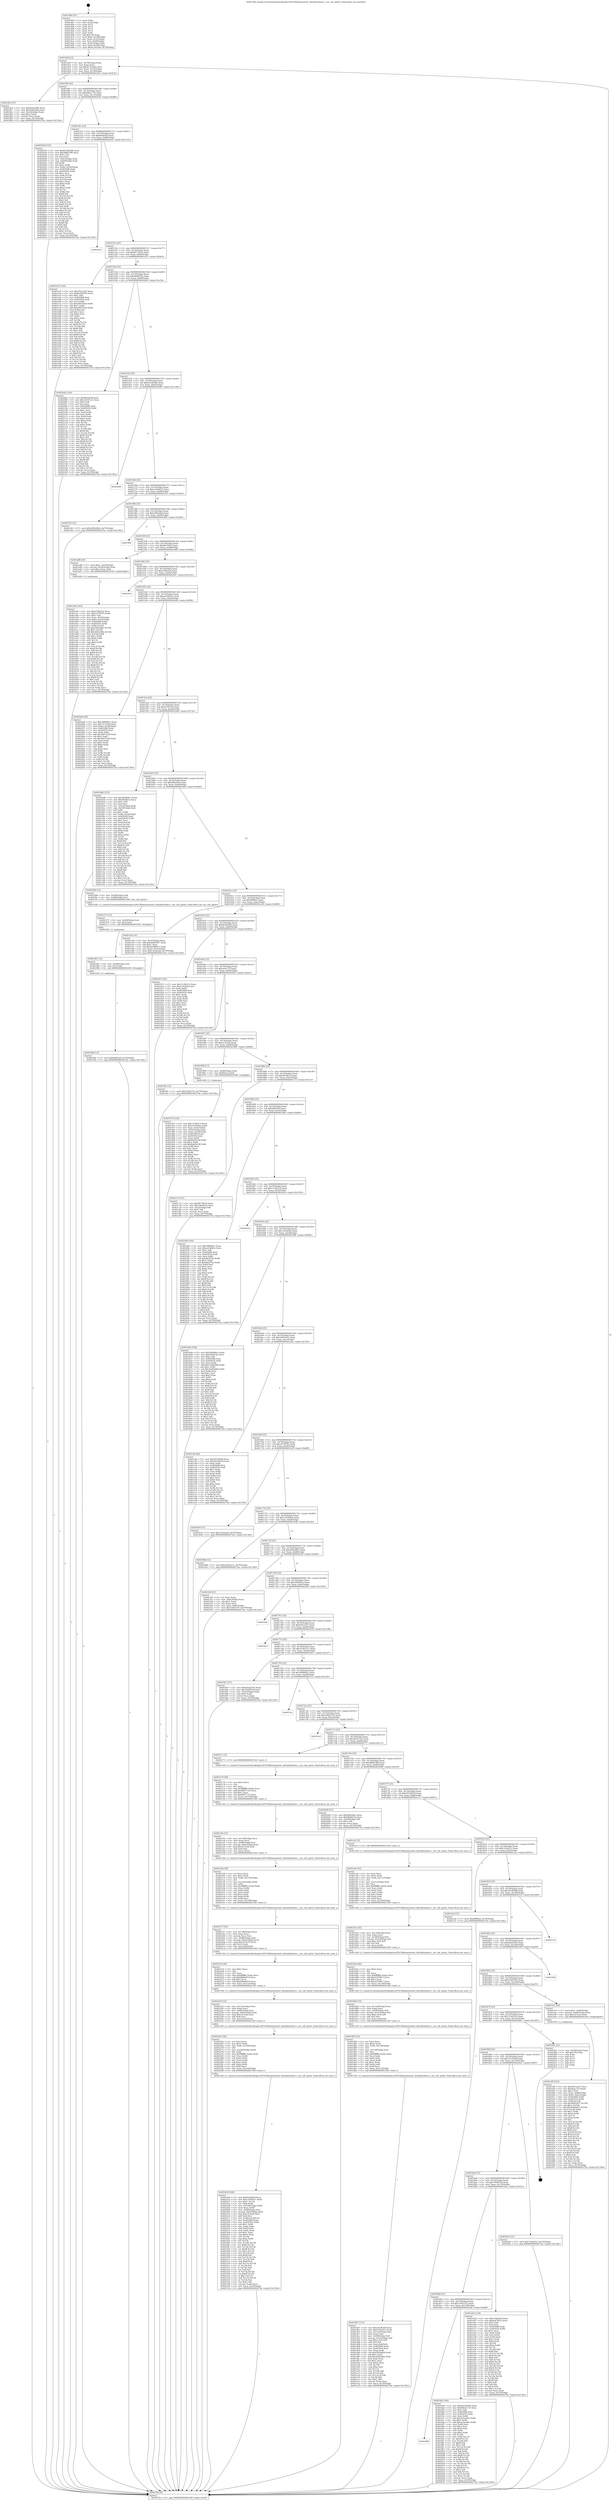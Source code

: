 digraph "0x4014b0" {
  label = "0x4014b0 (/mnt/c/Users/mathe/Desktop/tcc/POCII/binaries/extr_kittykittyfonts.c_set_cell_sprite_Final-ollvm.out::main(0))"
  labelloc = "t"
  node[shape=record]

  Entry [label="",width=0.3,height=0.3,shape=circle,fillcolor=black,style=filled]
  "0x4014df" [label="{
     0x4014df [23]\l
     | [instrs]\l
     &nbsp;&nbsp;0x4014df \<+3\>: mov -0x70(%rbp),%eax\l
     &nbsp;&nbsp;0x4014e2 \<+2\>: mov %eax,%ecx\l
     &nbsp;&nbsp;0x4014e4 \<+6\>: sub $0x813e5e6e,%ecx\l
     &nbsp;&nbsp;0x4014ea \<+3\>: mov %eax,-0x74(%rbp)\l
     &nbsp;&nbsp;0x4014ed \<+3\>: mov %ecx,-0x78(%rbp)\l
     &nbsp;&nbsp;0x4014f0 \<+6\>: je 00000000004018e2 \<main+0x432\>\l
  }"]
  "0x4018e2" [label="{
     0x4018e2 [27]\l
     | [instrs]\l
     &nbsp;&nbsp;0x4018e2 \<+5\>: mov $0xfb26248b,%eax\l
     &nbsp;&nbsp;0x4018e7 \<+5\>: mov $0xc6062da6,%ecx\l
     &nbsp;&nbsp;0x4018ec \<+3\>: mov -0x34(%rbp),%edx\l
     &nbsp;&nbsp;0x4018ef \<+3\>: cmp $0x2,%edx\l
     &nbsp;&nbsp;0x4018f2 \<+3\>: cmovne %ecx,%eax\l
     &nbsp;&nbsp;0x4018f5 \<+3\>: mov %eax,-0x70(%rbp)\l
     &nbsp;&nbsp;0x4018f8 \<+5\>: jmp 00000000004027ba \<main+0x130a\>\l
  }"]
  "0x4014f6" [label="{
     0x4014f6 [22]\l
     | [instrs]\l
     &nbsp;&nbsp;0x4014f6 \<+5\>: jmp 00000000004014fb \<main+0x4b\>\l
     &nbsp;&nbsp;0x4014fb \<+3\>: mov -0x74(%rbp),%eax\l
     &nbsp;&nbsp;0x4014fe \<+5\>: sub $0x846a1714,%eax\l
     &nbsp;&nbsp;0x401503 \<+3\>: mov %eax,-0x7c(%rbp)\l
     &nbsp;&nbsp;0x401506 \<+6\>: je 0000000000402038 \<main+0xb88\>\l
  }"]
  "0x4027ba" [label="{
     0x4027ba [5]\l
     | [instrs]\l
     &nbsp;&nbsp;0x4027ba \<+5\>: jmp 00000000004014df \<main+0x2f\>\l
  }"]
  "0x4014b0" [label="{
     0x4014b0 [47]\l
     | [instrs]\l
     &nbsp;&nbsp;0x4014b0 \<+1\>: push %rbp\l
     &nbsp;&nbsp;0x4014b1 \<+3\>: mov %rsp,%rbp\l
     &nbsp;&nbsp;0x4014b4 \<+2\>: push %r15\l
     &nbsp;&nbsp;0x4014b6 \<+2\>: push %r14\l
     &nbsp;&nbsp;0x4014b8 \<+2\>: push %r13\l
     &nbsp;&nbsp;0x4014ba \<+2\>: push %r12\l
     &nbsp;&nbsp;0x4014bc \<+1\>: push %rbx\l
     &nbsp;&nbsp;0x4014bd \<+7\>: sub $0x158,%rsp\l
     &nbsp;&nbsp;0x4014c4 \<+7\>: movl $0x0,-0x38(%rbp)\l
     &nbsp;&nbsp;0x4014cb \<+3\>: mov %edi,-0x3c(%rbp)\l
     &nbsp;&nbsp;0x4014ce \<+4\>: mov %rsi,-0x48(%rbp)\l
     &nbsp;&nbsp;0x4014d2 \<+3\>: mov -0x3c(%rbp),%edi\l
     &nbsp;&nbsp;0x4014d5 \<+3\>: mov %edi,-0x34(%rbp)\l
     &nbsp;&nbsp;0x4014d8 \<+7\>: movl $0x813e5e6e,-0x70(%rbp)\l
  }"]
  Exit [label="",width=0.3,height=0.3,shape=circle,fillcolor=black,style=filled,peripheries=2]
  "0x402038" [label="{
     0x402038 [152]\l
     | [instrs]\l
     &nbsp;&nbsp;0x402038 \<+5\>: mov $0xb416b5d6,%eax\l
     &nbsp;&nbsp;0x40203d \<+5\>: mov $0x48867df0,%ecx\l
     &nbsp;&nbsp;0x402042 \<+2\>: mov $0x1,%dl\l
     &nbsp;&nbsp;0x402044 \<+2\>: xor %esi,%esi\l
     &nbsp;&nbsp;0x402046 \<+3\>: mov -0x6c(%rbp),%edi\l
     &nbsp;&nbsp;0x402049 \<+3\>: cmp -0x60(%rbp),%edi\l
     &nbsp;&nbsp;0x40204c \<+4\>: setl %r8b\l
     &nbsp;&nbsp;0x402050 \<+4\>: and $0x1,%r8b\l
     &nbsp;&nbsp;0x402054 \<+4\>: mov %r8b,-0x29(%rbp)\l
     &nbsp;&nbsp;0x402058 \<+7\>: mov 0x405068,%edi\l
     &nbsp;&nbsp;0x40205f \<+8\>: mov 0x405054,%r9d\l
     &nbsp;&nbsp;0x402067 \<+3\>: sub $0x1,%esi\l
     &nbsp;&nbsp;0x40206a \<+3\>: mov %edi,%r10d\l
     &nbsp;&nbsp;0x40206d \<+3\>: add %esi,%r10d\l
     &nbsp;&nbsp;0x402070 \<+4\>: imul %r10d,%edi\l
     &nbsp;&nbsp;0x402074 \<+3\>: and $0x1,%edi\l
     &nbsp;&nbsp;0x402077 \<+3\>: cmp $0x0,%edi\l
     &nbsp;&nbsp;0x40207a \<+4\>: sete %r8b\l
     &nbsp;&nbsp;0x40207e \<+4\>: cmp $0xa,%r9d\l
     &nbsp;&nbsp;0x402082 \<+4\>: setl %r11b\l
     &nbsp;&nbsp;0x402086 \<+3\>: mov %r8b,%bl\l
     &nbsp;&nbsp;0x402089 \<+3\>: xor $0xff,%bl\l
     &nbsp;&nbsp;0x40208c \<+3\>: mov %r11b,%r14b\l
     &nbsp;&nbsp;0x40208f \<+4\>: xor $0xff,%r14b\l
     &nbsp;&nbsp;0x402093 \<+3\>: xor $0x0,%dl\l
     &nbsp;&nbsp;0x402096 \<+3\>: mov %bl,%r15b\l
     &nbsp;&nbsp;0x402099 \<+4\>: and $0x0,%r15b\l
     &nbsp;&nbsp;0x40209d \<+3\>: and %dl,%r8b\l
     &nbsp;&nbsp;0x4020a0 \<+3\>: mov %r14b,%r12b\l
     &nbsp;&nbsp;0x4020a3 \<+4\>: and $0x0,%r12b\l
     &nbsp;&nbsp;0x4020a7 \<+3\>: and %dl,%r11b\l
     &nbsp;&nbsp;0x4020aa \<+3\>: or %r8b,%r15b\l
     &nbsp;&nbsp;0x4020ad \<+3\>: or %r11b,%r12b\l
     &nbsp;&nbsp;0x4020b0 \<+3\>: xor %r12b,%r15b\l
     &nbsp;&nbsp;0x4020b3 \<+3\>: or %r14b,%bl\l
     &nbsp;&nbsp;0x4020b6 \<+3\>: xor $0xff,%bl\l
     &nbsp;&nbsp;0x4020b9 \<+3\>: or $0x0,%dl\l
     &nbsp;&nbsp;0x4020bc \<+2\>: and %dl,%bl\l
     &nbsp;&nbsp;0x4020be \<+3\>: or %bl,%r15b\l
     &nbsp;&nbsp;0x4020c1 \<+4\>: test $0x1,%r15b\l
     &nbsp;&nbsp;0x4020c5 \<+3\>: cmovne %ecx,%eax\l
     &nbsp;&nbsp;0x4020c8 \<+3\>: mov %eax,-0x70(%rbp)\l
     &nbsp;&nbsp;0x4020cb \<+5\>: jmp 00000000004027ba \<main+0x130a\>\l
  }"]
  "0x40150c" [label="{
     0x40150c [22]\l
     | [instrs]\l
     &nbsp;&nbsp;0x40150c \<+5\>: jmp 0000000000401511 \<main+0x61\>\l
     &nbsp;&nbsp;0x401511 \<+3\>: mov -0x74(%rbp),%eax\l
     &nbsp;&nbsp;0x401514 \<+5\>: sub $0x8efe82bf,%eax\l
     &nbsp;&nbsp;0x401519 \<+3\>: mov %eax,-0x80(%rbp)\l
     &nbsp;&nbsp;0x40151c \<+6\>: je 0000000000402652 \<main+0x11a2\>\l
  }"]
  "0x40238d" [label="{
     0x40238d [12]\l
     | [instrs]\l
     &nbsp;&nbsp;0x40238d \<+7\>: movl $0xddf25a9,-0x70(%rbp)\l
     &nbsp;&nbsp;0x402394 \<+5\>: jmp 00000000004027ba \<main+0x130a\>\l
  }"]
  "0x402652" [label="{
     0x402652\l
  }", style=dashed]
  "0x401522" [label="{
     0x401522 [25]\l
     | [instrs]\l
     &nbsp;&nbsp;0x401522 \<+5\>: jmp 0000000000401527 \<main+0x77\>\l
     &nbsp;&nbsp;0x401527 \<+3\>: mov -0x74(%rbp),%eax\l
     &nbsp;&nbsp;0x40152a \<+5\>: sub $0x8f174b1d,%eax\l
     &nbsp;&nbsp;0x40152f \<+6\>: mov %eax,-0x84(%rbp)\l
     &nbsp;&nbsp;0x401535 \<+6\>: je 0000000000401e55 \<main+0x9a5\>\l
  }"]
  "0x402381" [label="{
     0x402381 [12]\l
     | [instrs]\l
     &nbsp;&nbsp;0x402381 \<+4\>: mov -0x68(%rbp),%rsi\l
     &nbsp;&nbsp;0x402385 \<+3\>: mov %rsi,%rdi\l
     &nbsp;&nbsp;0x402388 \<+5\>: call 0000000000401030 \<free@plt\>\l
     | [calls]\l
     &nbsp;&nbsp;0x401030 \{1\} (unknown)\l
  }"]
  "0x401e55" [label="{
     0x401e55 [144]\l
     | [instrs]\l
     &nbsp;&nbsp;0x401e55 \<+5\>: mov $0x29e1a2f7,%eax\l
     &nbsp;&nbsp;0x401e5a \<+5\>: mov $0x6cd05583,%ecx\l
     &nbsp;&nbsp;0x401e5f \<+2\>: mov $0x1,%dl\l
     &nbsp;&nbsp;0x401e61 \<+7\>: mov 0x405068,%esi\l
     &nbsp;&nbsp;0x401e68 \<+7\>: mov 0x405054,%edi\l
     &nbsp;&nbsp;0x401e6f \<+3\>: mov %esi,%r8d\l
     &nbsp;&nbsp;0x401e72 \<+7\>: sub $0xe90165e0,%r8d\l
     &nbsp;&nbsp;0x401e79 \<+4\>: sub $0x1,%r8d\l
     &nbsp;&nbsp;0x401e7d \<+7\>: add $0xe90165e0,%r8d\l
     &nbsp;&nbsp;0x401e84 \<+4\>: imul %r8d,%esi\l
     &nbsp;&nbsp;0x401e88 \<+3\>: and $0x1,%esi\l
     &nbsp;&nbsp;0x401e8b \<+3\>: cmp $0x0,%esi\l
     &nbsp;&nbsp;0x401e8e \<+4\>: sete %r9b\l
     &nbsp;&nbsp;0x401e92 \<+3\>: cmp $0xa,%edi\l
     &nbsp;&nbsp;0x401e95 \<+4\>: setl %r10b\l
     &nbsp;&nbsp;0x401e99 \<+3\>: mov %r9b,%r11b\l
     &nbsp;&nbsp;0x401e9c \<+4\>: xor $0xff,%r11b\l
     &nbsp;&nbsp;0x401ea0 \<+3\>: mov %r10b,%bl\l
     &nbsp;&nbsp;0x401ea3 \<+3\>: xor $0xff,%bl\l
     &nbsp;&nbsp;0x401ea6 \<+3\>: xor $0x1,%dl\l
     &nbsp;&nbsp;0x401ea9 \<+3\>: mov %r11b,%r14b\l
     &nbsp;&nbsp;0x401eac \<+4\>: and $0xff,%r14b\l
     &nbsp;&nbsp;0x401eb0 \<+3\>: and %dl,%r9b\l
     &nbsp;&nbsp;0x401eb3 \<+3\>: mov %bl,%r15b\l
     &nbsp;&nbsp;0x401eb6 \<+4\>: and $0xff,%r15b\l
     &nbsp;&nbsp;0x401eba \<+3\>: and %dl,%r10b\l
     &nbsp;&nbsp;0x401ebd \<+3\>: or %r9b,%r14b\l
     &nbsp;&nbsp;0x401ec0 \<+3\>: or %r10b,%r15b\l
     &nbsp;&nbsp;0x401ec3 \<+3\>: xor %r15b,%r14b\l
     &nbsp;&nbsp;0x401ec6 \<+3\>: or %bl,%r11b\l
     &nbsp;&nbsp;0x401ec9 \<+4\>: xor $0xff,%r11b\l
     &nbsp;&nbsp;0x401ecd \<+3\>: or $0x1,%dl\l
     &nbsp;&nbsp;0x401ed0 \<+3\>: and %dl,%r11b\l
     &nbsp;&nbsp;0x401ed3 \<+3\>: or %r11b,%r14b\l
     &nbsp;&nbsp;0x401ed6 \<+4\>: test $0x1,%r14b\l
     &nbsp;&nbsp;0x401eda \<+3\>: cmovne %ecx,%eax\l
     &nbsp;&nbsp;0x401edd \<+3\>: mov %eax,-0x70(%rbp)\l
     &nbsp;&nbsp;0x401ee0 \<+5\>: jmp 00000000004027ba \<main+0x130a\>\l
  }"]
  "0x40153b" [label="{
     0x40153b [25]\l
     | [instrs]\l
     &nbsp;&nbsp;0x40153b \<+5\>: jmp 0000000000401540 \<main+0x90\>\l
     &nbsp;&nbsp;0x401540 \<+3\>: mov -0x74(%rbp),%eax\l
     &nbsp;&nbsp;0x401543 \<+5\>: sub $0x9bfdd33e,%eax\l
     &nbsp;&nbsp;0x401548 \<+6\>: mov %eax,-0x88(%rbp)\l
     &nbsp;&nbsp;0x40154e \<+6\>: je 00000000004020eb \<main+0xc3b\>\l
  }"]
  "0x402375" [label="{
     0x402375 [12]\l
     | [instrs]\l
     &nbsp;&nbsp;0x402375 \<+4\>: mov -0x58(%rbp),%rsi\l
     &nbsp;&nbsp;0x402379 \<+3\>: mov %rsi,%rdi\l
     &nbsp;&nbsp;0x40237c \<+5\>: call 0000000000401030 \<free@plt\>\l
     | [calls]\l
     &nbsp;&nbsp;0x401030 \{1\} (unknown)\l
  }"]
  "0x4020eb" [label="{
     0x4020eb [134]\l
     | [instrs]\l
     &nbsp;&nbsp;0x4020eb \<+5\>: mov $0x8efe82bf,%eax\l
     &nbsp;&nbsp;0x4020f0 \<+5\>: mov $0x3d197c22,%ecx\l
     &nbsp;&nbsp;0x4020f5 \<+2\>: mov $0x1,%dl\l
     &nbsp;&nbsp;0x4020f7 \<+2\>: xor %esi,%esi\l
     &nbsp;&nbsp;0x4020f9 \<+7\>: mov 0x405068,%edi\l
     &nbsp;&nbsp;0x402100 \<+8\>: mov 0x405054,%r8d\l
     &nbsp;&nbsp;0x402108 \<+3\>: sub $0x1,%esi\l
     &nbsp;&nbsp;0x40210b \<+3\>: mov %edi,%r9d\l
     &nbsp;&nbsp;0x40210e \<+3\>: add %esi,%r9d\l
     &nbsp;&nbsp;0x402111 \<+4\>: imul %r9d,%edi\l
     &nbsp;&nbsp;0x402115 \<+3\>: and $0x1,%edi\l
     &nbsp;&nbsp;0x402118 \<+3\>: cmp $0x0,%edi\l
     &nbsp;&nbsp;0x40211b \<+4\>: sete %r10b\l
     &nbsp;&nbsp;0x40211f \<+4\>: cmp $0xa,%r8d\l
     &nbsp;&nbsp;0x402123 \<+4\>: setl %r11b\l
     &nbsp;&nbsp;0x402127 \<+3\>: mov %r10b,%bl\l
     &nbsp;&nbsp;0x40212a \<+3\>: xor $0xff,%bl\l
     &nbsp;&nbsp;0x40212d \<+3\>: mov %r11b,%r14b\l
     &nbsp;&nbsp;0x402130 \<+4\>: xor $0xff,%r14b\l
     &nbsp;&nbsp;0x402134 \<+3\>: xor $0x1,%dl\l
     &nbsp;&nbsp;0x402137 \<+3\>: mov %bl,%r15b\l
     &nbsp;&nbsp;0x40213a \<+4\>: and $0xff,%r15b\l
     &nbsp;&nbsp;0x40213e \<+3\>: and %dl,%r10b\l
     &nbsp;&nbsp;0x402141 \<+3\>: mov %r14b,%r12b\l
     &nbsp;&nbsp;0x402144 \<+4\>: and $0xff,%r12b\l
     &nbsp;&nbsp;0x402148 \<+3\>: and %dl,%r11b\l
     &nbsp;&nbsp;0x40214b \<+3\>: or %r10b,%r15b\l
     &nbsp;&nbsp;0x40214e \<+3\>: or %r11b,%r12b\l
     &nbsp;&nbsp;0x402151 \<+3\>: xor %r12b,%r15b\l
     &nbsp;&nbsp;0x402154 \<+3\>: or %r14b,%bl\l
     &nbsp;&nbsp;0x402157 \<+3\>: xor $0xff,%bl\l
     &nbsp;&nbsp;0x40215a \<+3\>: or $0x1,%dl\l
     &nbsp;&nbsp;0x40215d \<+2\>: and %dl,%bl\l
     &nbsp;&nbsp;0x40215f \<+3\>: or %bl,%r15b\l
     &nbsp;&nbsp;0x402162 \<+4\>: test $0x1,%r15b\l
     &nbsp;&nbsp;0x402166 \<+3\>: cmovne %ecx,%eax\l
     &nbsp;&nbsp;0x402169 \<+3\>: mov %eax,-0x70(%rbp)\l
     &nbsp;&nbsp;0x40216c \<+5\>: jmp 00000000004027ba \<main+0x130a\>\l
  }"]
  "0x401554" [label="{
     0x401554 [25]\l
     | [instrs]\l
     &nbsp;&nbsp;0x401554 \<+5\>: jmp 0000000000401559 \<main+0xa9\>\l
     &nbsp;&nbsp;0x401559 \<+3\>: mov -0x74(%rbp),%eax\l
     &nbsp;&nbsp;0x40155c \<+5\>: sub $0xb416b5d6,%eax\l
     &nbsp;&nbsp;0x401561 \<+6\>: mov %eax,-0x8c(%rbp)\l
     &nbsp;&nbsp;0x401567 \<+6\>: je 0000000000402646 \<main+0x1196\>\l
  }"]
  "0x40229d" [label="{
     0x40229d [166]\l
     | [instrs]\l
     &nbsp;&nbsp;0x40229d \<+5\>: mov $0x8efe82bf,%ecx\l
     &nbsp;&nbsp;0x4022a2 \<+5\>: mov $0xc19e6027,%edx\l
     &nbsp;&nbsp;0x4022a7 \<+3\>: mov $0x1,%r11b\l
     &nbsp;&nbsp;0x4022aa \<+3\>: xor %r8d,%r8d\l
     &nbsp;&nbsp;0x4022ad \<+7\>: mov -0x144(%rbp),%r9d\l
     &nbsp;&nbsp;0x4022b4 \<+4\>: imul %eax,%r9d\l
     &nbsp;&nbsp;0x4022b8 \<+4\>: mov -0x68(%rbp),%rsi\l
     &nbsp;&nbsp;0x4022bc \<+4\>: movslq -0x6c(%rbp),%rdi\l
     &nbsp;&nbsp;0x4022c0 \<+4\>: imul $0x18,%rdi,%rdi\l
     &nbsp;&nbsp;0x4022c4 \<+3\>: add %rdi,%rsi\l
     &nbsp;&nbsp;0x4022c7 \<+4\>: mov %r9d,0x14(%rsi)\l
     &nbsp;&nbsp;0x4022cb \<+7\>: mov 0x405068,%eax\l
     &nbsp;&nbsp;0x4022d2 \<+8\>: mov 0x405054,%r9d\l
     &nbsp;&nbsp;0x4022da \<+4\>: sub $0x1,%r8d\l
     &nbsp;&nbsp;0x4022de \<+2\>: mov %eax,%ebx\l
     &nbsp;&nbsp;0x4022e0 \<+3\>: add %r8d,%ebx\l
     &nbsp;&nbsp;0x4022e3 \<+3\>: imul %ebx,%eax\l
     &nbsp;&nbsp;0x4022e6 \<+3\>: and $0x1,%eax\l
     &nbsp;&nbsp;0x4022e9 \<+3\>: cmp $0x0,%eax\l
     &nbsp;&nbsp;0x4022ec \<+4\>: sete %r14b\l
     &nbsp;&nbsp;0x4022f0 \<+4\>: cmp $0xa,%r9d\l
     &nbsp;&nbsp;0x4022f4 \<+4\>: setl %r15b\l
     &nbsp;&nbsp;0x4022f8 \<+3\>: mov %r14b,%r12b\l
     &nbsp;&nbsp;0x4022fb \<+4\>: xor $0xff,%r12b\l
     &nbsp;&nbsp;0x4022ff \<+3\>: mov %r15b,%r13b\l
     &nbsp;&nbsp;0x402302 \<+4\>: xor $0xff,%r13b\l
     &nbsp;&nbsp;0x402306 \<+4\>: xor $0x1,%r11b\l
     &nbsp;&nbsp;0x40230a \<+3\>: mov %r12b,%al\l
     &nbsp;&nbsp;0x40230d \<+2\>: and $0xff,%al\l
     &nbsp;&nbsp;0x40230f \<+3\>: and %r11b,%r14b\l
     &nbsp;&nbsp;0x402312 \<+3\>: mov %r13b,%sil\l
     &nbsp;&nbsp;0x402315 \<+4\>: and $0xff,%sil\l
     &nbsp;&nbsp;0x402319 \<+3\>: and %r11b,%r15b\l
     &nbsp;&nbsp;0x40231c \<+3\>: or %r14b,%al\l
     &nbsp;&nbsp;0x40231f \<+3\>: or %r15b,%sil\l
     &nbsp;&nbsp;0x402322 \<+3\>: xor %sil,%al\l
     &nbsp;&nbsp;0x402325 \<+3\>: or %r13b,%r12b\l
     &nbsp;&nbsp;0x402328 \<+4\>: xor $0xff,%r12b\l
     &nbsp;&nbsp;0x40232c \<+4\>: or $0x1,%r11b\l
     &nbsp;&nbsp;0x402330 \<+3\>: and %r11b,%r12b\l
     &nbsp;&nbsp;0x402333 \<+3\>: or %r12b,%al\l
     &nbsp;&nbsp;0x402336 \<+2\>: test $0x1,%al\l
     &nbsp;&nbsp;0x402338 \<+3\>: cmovne %edx,%ecx\l
     &nbsp;&nbsp;0x40233b \<+3\>: mov %ecx,-0x70(%rbp)\l
     &nbsp;&nbsp;0x40233e \<+5\>: jmp 00000000004027ba \<main+0x130a\>\l
  }"]
  "0x402646" [label="{
     0x402646\l
  }", style=dashed]
  "0x40156d" [label="{
     0x40156d [25]\l
     | [instrs]\l
     &nbsp;&nbsp;0x40156d \<+5\>: jmp 0000000000401572 \<main+0xc2\>\l
     &nbsp;&nbsp;0x401572 \<+3\>: mov -0x74(%rbp),%eax\l
     &nbsp;&nbsp;0x401575 \<+5\>: sub $0xc19e6027,%eax\l
     &nbsp;&nbsp;0x40157a \<+6\>: mov %eax,-0x90(%rbp)\l
     &nbsp;&nbsp;0x401580 \<+6\>: je 0000000000402343 \<main+0xe93\>\l
  }"]
  "0x402263" [label="{
     0x402263 [58]\l
     | [instrs]\l
     &nbsp;&nbsp;0x402263 \<+2\>: xor %ecx,%ecx\l
     &nbsp;&nbsp;0x402265 \<+5\>: mov $0x2,%edx\l
     &nbsp;&nbsp;0x40226a \<+6\>: mov %edx,-0x140(%rbp)\l
     &nbsp;&nbsp;0x402270 \<+1\>: cltd\l
     &nbsp;&nbsp;0x402271 \<+7\>: mov -0x140(%rbp),%r8d\l
     &nbsp;&nbsp;0x402278 \<+3\>: idiv %r8d\l
     &nbsp;&nbsp;0x40227b \<+6\>: imul $0xfffffffe,%edx,%edx\l
     &nbsp;&nbsp;0x402281 \<+3\>: mov %ecx,%r9d\l
     &nbsp;&nbsp;0x402284 \<+3\>: sub %edx,%r9d\l
     &nbsp;&nbsp;0x402287 \<+2\>: mov %ecx,%edx\l
     &nbsp;&nbsp;0x402289 \<+3\>: sub $0x1,%edx\l
     &nbsp;&nbsp;0x40228c \<+3\>: add %edx,%r9d\l
     &nbsp;&nbsp;0x40228f \<+3\>: sub %r9d,%ecx\l
     &nbsp;&nbsp;0x402292 \<+6\>: mov %ecx,-0x144(%rbp)\l
     &nbsp;&nbsp;0x402298 \<+5\>: call 0000000000401160 \<next_i\>\l
     | [calls]\l
     &nbsp;&nbsp;0x401160 \{1\} (/mnt/c/Users/mathe/Desktop/tcc/POCII/binaries/extr_kittykittyfonts.c_set_cell_sprite_Final-ollvm.out::next_i)\l
  }"]
  "0x402343" [label="{
     0x402343 [12]\l
     | [instrs]\l
     &nbsp;&nbsp;0x402343 \<+7\>: movl $0x20943845,-0x70(%rbp)\l
     &nbsp;&nbsp;0x40234a \<+5\>: jmp 00000000004027ba \<main+0x130a\>\l
  }"]
  "0x401586" [label="{
     0x401586 [25]\l
     | [instrs]\l
     &nbsp;&nbsp;0x401586 \<+5\>: jmp 000000000040158b \<main+0xdb\>\l
     &nbsp;&nbsp;0x40158b \<+3\>: mov -0x74(%rbp),%eax\l
     &nbsp;&nbsp;0x40158e \<+5\>: sub $0xc6062da6,%eax\l
     &nbsp;&nbsp;0x401593 \<+6\>: mov %eax,-0x94(%rbp)\l
     &nbsp;&nbsp;0x401599 \<+6\>: je 00000000004018fd \<main+0x44d\>\l
  }"]
  "0x402243" [label="{
     0x402243 [32]\l
     | [instrs]\l
     &nbsp;&nbsp;0x402243 \<+6\>: mov -0x13c(%rbp),%ecx\l
     &nbsp;&nbsp;0x402249 \<+3\>: imul %eax,%ecx\l
     &nbsp;&nbsp;0x40224c \<+4\>: mov -0x68(%rbp),%rsi\l
     &nbsp;&nbsp;0x402250 \<+4\>: movslq -0x6c(%rbp),%rdi\l
     &nbsp;&nbsp;0x402254 \<+4\>: imul $0x18,%rdi,%rdi\l
     &nbsp;&nbsp;0x402258 \<+3\>: add %rdi,%rsi\l
     &nbsp;&nbsp;0x40225b \<+3\>: mov %ecx,0x10(%rsi)\l
     &nbsp;&nbsp;0x40225e \<+5\>: call 0000000000401160 \<next_i\>\l
     | [calls]\l
     &nbsp;&nbsp;0x401160 \{1\} (/mnt/c/Users/mathe/Desktop/tcc/POCII/binaries/extr_kittykittyfonts.c_set_cell_sprite_Final-ollvm.out::next_i)\l
  }"]
  "0x4018fd" [label="{
     0x4018fd\l
  }", style=dashed]
  "0x40159f" [label="{
     0x40159f [25]\l
     | [instrs]\l
     &nbsp;&nbsp;0x40159f \<+5\>: jmp 00000000004015a4 \<main+0xf4\>\l
     &nbsp;&nbsp;0x4015a4 \<+3\>: mov -0x74(%rbp),%eax\l
     &nbsp;&nbsp;0x4015a7 \<+5\>: sub $0xdfe7f452,%eax\l
     &nbsp;&nbsp;0x4015ac \<+6\>: mov %eax,-0x98(%rbp)\l
     &nbsp;&nbsp;0x4015b2 \<+6\>: je 0000000000401a88 \<main+0x5d8\>\l
  }"]
  "0x40221b" [label="{
     0x40221b [40]\l
     | [instrs]\l
     &nbsp;&nbsp;0x40221b \<+5\>: mov $0x2,%ecx\l
     &nbsp;&nbsp;0x402220 \<+1\>: cltd\l
     &nbsp;&nbsp;0x402221 \<+2\>: idiv %ecx\l
     &nbsp;&nbsp;0x402223 \<+6\>: imul $0xfffffffe,%edx,%ecx\l
     &nbsp;&nbsp;0x402229 \<+6\>: sub $0xb80de87d,%ecx\l
     &nbsp;&nbsp;0x40222f \<+3\>: add $0x1,%ecx\l
     &nbsp;&nbsp;0x402232 \<+6\>: add $0xb80de87d,%ecx\l
     &nbsp;&nbsp;0x402238 \<+6\>: mov %ecx,-0x13c(%rbp)\l
     &nbsp;&nbsp;0x40223e \<+5\>: call 0000000000401160 \<next_i\>\l
     | [calls]\l
     &nbsp;&nbsp;0x401160 \{1\} (/mnt/c/Users/mathe/Desktop/tcc/POCII/binaries/extr_kittykittyfonts.c_set_cell_sprite_Final-ollvm.out::next_i)\l
  }"]
  "0x401a88" [label="{
     0x401a88 [20]\l
     | [instrs]\l
     &nbsp;&nbsp;0x401a88 \<+7\>: movl $0x1,-0x50(%rbp)\l
     &nbsp;&nbsp;0x401a8f \<+4\>: movslq -0x50(%rbp),%rax\l
     &nbsp;&nbsp;0x401a93 \<+4\>: imul $0xc,%rax,%rdi\l
     &nbsp;&nbsp;0x401a97 \<+5\>: call 0000000000401050 \<malloc@plt\>\l
     | [calls]\l
     &nbsp;&nbsp;0x401050 \{1\} (unknown)\l
  }"]
  "0x4015b8" [label="{
     0x4015b8 [25]\l
     | [instrs]\l
     &nbsp;&nbsp;0x4015b8 \<+5\>: jmp 00000000004015bd \<main+0x10d\>\l
     &nbsp;&nbsp;0x4015bd \<+3\>: mov -0x74(%rbp),%eax\l
     &nbsp;&nbsp;0x4015c0 \<+5\>: sub $0xe76fa5a4,%eax\l
     &nbsp;&nbsp;0x4015c5 \<+6\>: mov %eax,-0x9c(%rbp)\l
     &nbsp;&nbsp;0x4015cb \<+6\>: je 00000000004024e2 \<main+0x1032\>\l
  }"]
  "0x4021f7" [label="{
     0x4021f7 [36]\l
     | [instrs]\l
     &nbsp;&nbsp;0x4021f7 \<+6\>: mov -0x138(%rbp),%ecx\l
     &nbsp;&nbsp;0x4021fd \<+3\>: imul %eax,%ecx\l
     &nbsp;&nbsp;0x402200 \<+3\>: movslq %ecx,%rsi\l
     &nbsp;&nbsp;0x402203 \<+4\>: mov -0x68(%rbp),%rdi\l
     &nbsp;&nbsp;0x402207 \<+4\>: movslq -0x6c(%rbp),%r10\l
     &nbsp;&nbsp;0x40220b \<+4\>: imul $0x18,%r10,%r10\l
     &nbsp;&nbsp;0x40220f \<+3\>: add %r10,%rdi\l
     &nbsp;&nbsp;0x402212 \<+4\>: mov %rsi,0x8(%rdi)\l
     &nbsp;&nbsp;0x402216 \<+5\>: call 0000000000401160 \<next_i\>\l
     | [calls]\l
     &nbsp;&nbsp;0x401160 \{1\} (/mnt/c/Users/mathe/Desktop/tcc/POCII/binaries/extr_kittykittyfonts.c_set_cell_sprite_Final-ollvm.out::next_i)\l
  }"]
  "0x4024e2" [label="{
     0x4024e2\l
  }", style=dashed]
  "0x4015d1" [label="{
     0x4015d1 [25]\l
     | [instrs]\l
     &nbsp;&nbsp;0x4015d1 \<+5\>: jmp 00000000004015d6 \<main+0x126\>\l
     &nbsp;&nbsp;0x4015d6 \<+3\>: mov -0x74(%rbp),%eax\l
     &nbsp;&nbsp;0x4015d9 \<+5\>: sub $0xee54bb3c,%eax\l
     &nbsp;&nbsp;0x4015de \<+6\>: mov %eax,-0xa0(%rbp)\l
     &nbsp;&nbsp;0x4015e4 \<+6\>: je 0000000000402446 \<main+0xf96\>\l
  }"]
  "0x4021bd" [label="{
     0x4021bd [58]\l
     | [instrs]\l
     &nbsp;&nbsp;0x4021bd \<+2\>: xor %ecx,%ecx\l
     &nbsp;&nbsp;0x4021bf \<+5\>: mov $0x2,%edx\l
     &nbsp;&nbsp;0x4021c4 \<+6\>: mov %edx,-0x134(%rbp)\l
     &nbsp;&nbsp;0x4021ca \<+1\>: cltd\l
     &nbsp;&nbsp;0x4021cb \<+7\>: mov -0x134(%rbp),%r8d\l
     &nbsp;&nbsp;0x4021d2 \<+3\>: idiv %r8d\l
     &nbsp;&nbsp;0x4021d5 \<+6\>: imul $0xfffffffe,%edx,%edx\l
     &nbsp;&nbsp;0x4021db \<+3\>: mov %ecx,%r9d\l
     &nbsp;&nbsp;0x4021de \<+3\>: sub %edx,%r9d\l
     &nbsp;&nbsp;0x4021e1 \<+2\>: mov %ecx,%edx\l
     &nbsp;&nbsp;0x4021e3 \<+3\>: sub $0x1,%edx\l
     &nbsp;&nbsp;0x4021e6 \<+3\>: add %edx,%r9d\l
     &nbsp;&nbsp;0x4021e9 \<+3\>: sub %r9d,%ecx\l
     &nbsp;&nbsp;0x4021ec \<+6\>: mov %ecx,-0x138(%rbp)\l
     &nbsp;&nbsp;0x4021f2 \<+5\>: call 0000000000401160 \<next_i\>\l
     | [calls]\l
     &nbsp;&nbsp;0x401160 \{1\} (/mnt/c/Users/mathe/Desktop/tcc/POCII/binaries/extr_kittykittyfonts.c_set_cell_sprite_Final-ollvm.out::next_i)\l
  }"]
  "0x402446" [label="{
     0x402446 [95]\l
     | [instrs]\l
     &nbsp;&nbsp;0x402446 \<+5\>: mov $0x38f89ba1,%eax\l
     &nbsp;&nbsp;0x40244b \<+5\>: mov $0x72c192ef,%ecx\l
     &nbsp;&nbsp;0x402450 \<+7\>: movl $0x0,-0x38(%rbp)\l
     &nbsp;&nbsp;0x402457 \<+7\>: mov 0x405068,%edx\l
     &nbsp;&nbsp;0x40245e \<+7\>: mov 0x405054,%esi\l
     &nbsp;&nbsp;0x402465 \<+2\>: mov %edx,%edi\l
     &nbsp;&nbsp;0x402467 \<+6\>: add $0x3607a1fb,%edi\l
     &nbsp;&nbsp;0x40246d \<+3\>: sub $0x1,%edi\l
     &nbsp;&nbsp;0x402470 \<+6\>: sub $0x3607a1fb,%edi\l
     &nbsp;&nbsp;0x402476 \<+3\>: imul %edi,%edx\l
     &nbsp;&nbsp;0x402479 \<+3\>: and $0x1,%edx\l
     &nbsp;&nbsp;0x40247c \<+3\>: cmp $0x0,%edx\l
     &nbsp;&nbsp;0x40247f \<+4\>: sete %r8b\l
     &nbsp;&nbsp;0x402483 \<+3\>: cmp $0xa,%esi\l
     &nbsp;&nbsp;0x402486 \<+4\>: setl %r9b\l
     &nbsp;&nbsp;0x40248a \<+3\>: mov %r8b,%r10b\l
     &nbsp;&nbsp;0x40248d \<+3\>: and %r9b,%r10b\l
     &nbsp;&nbsp;0x402490 \<+3\>: xor %r9b,%r8b\l
     &nbsp;&nbsp;0x402493 \<+3\>: or %r8b,%r10b\l
     &nbsp;&nbsp;0x402496 \<+4\>: test $0x1,%r10b\l
     &nbsp;&nbsp;0x40249a \<+3\>: cmovne %ecx,%eax\l
     &nbsp;&nbsp;0x40249d \<+3\>: mov %eax,-0x70(%rbp)\l
     &nbsp;&nbsp;0x4024a0 \<+5\>: jmp 00000000004027ba \<main+0x130a\>\l
  }"]
  "0x4015ea" [label="{
     0x4015ea [25]\l
     | [instrs]\l
     &nbsp;&nbsp;0x4015ea \<+5\>: jmp 00000000004015ef \<main+0x13f\>\l
     &nbsp;&nbsp;0x4015ef \<+3\>: mov -0x74(%rbp),%eax\l
     &nbsp;&nbsp;0x4015f2 \<+5\>: sub $0xf1fd07de,%eax\l
     &nbsp;&nbsp;0x4015f7 \<+6\>: mov %eax,-0xa4(%rbp)\l
     &nbsp;&nbsp;0x4015fd \<+6\>: je 0000000000401bdb \<main+0x72b\>\l
  }"]
  "0x40219e" [label="{
     0x40219e [31]\l
     | [instrs]\l
     &nbsp;&nbsp;0x40219e \<+6\>: mov -0x130(%rbp),%ecx\l
     &nbsp;&nbsp;0x4021a4 \<+3\>: imul %eax,%ecx\l
     &nbsp;&nbsp;0x4021a7 \<+4\>: mov -0x68(%rbp),%rsi\l
     &nbsp;&nbsp;0x4021ab \<+4\>: movslq -0x6c(%rbp),%rdi\l
     &nbsp;&nbsp;0x4021af \<+4\>: imul $0x18,%rdi,%rdi\l
     &nbsp;&nbsp;0x4021b3 \<+3\>: add %rdi,%rsi\l
     &nbsp;&nbsp;0x4021b6 \<+2\>: mov %ecx,(%rsi)\l
     &nbsp;&nbsp;0x4021b8 \<+5\>: call 0000000000401160 \<next_i\>\l
     | [calls]\l
     &nbsp;&nbsp;0x401160 \{1\} (/mnt/c/Users/mathe/Desktop/tcc/POCII/binaries/extr_kittykittyfonts.c_set_cell_sprite_Final-ollvm.out::next_i)\l
  }"]
  "0x401bdb" [label="{
     0x401bdb [152]\l
     | [instrs]\l
     &nbsp;&nbsp;0x401bdb \<+5\>: mov $0x280468cc,%eax\l
     &nbsp;&nbsp;0x401be0 \<+5\>: mov $0x96c8b1e,%ecx\l
     &nbsp;&nbsp;0x401be5 \<+2\>: mov $0x1,%dl\l
     &nbsp;&nbsp;0x401be7 \<+2\>: xor %esi,%esi\l
     &nbsp;&nbsp;0x401be9 \<+3\>: mov -0x5c(%rbp),%edi\l
     &nbsp;&nbsp;0x401bec \<+3\>: cmp -0x50(%rbp),%edi\l
     &nbsp;&nbsp;0x401bef \<+4\>: setl %r8b\l
     &nbsp;&nbsp;0x401bf3 \<+4\>: and $0x1,%r8b\l
     &nbsp;&nbsp;0x401bf7 \<+4\>: mov %r8b,-0x2a(%rbp)\l
     &nbsp;&nbsp;0x401bfb \<+7\>: mov 0x405068,%edi\l
     &nbsp;&nbsp;0x401c02 \<+8\>: mov 0x405054,%r9d\l
     &nbsp;&nbsp;0x401c0a \<+3\>: sub $0x1,%esi\l
     &nbsp;&nbsp;0x401c0d \<+3\>: mov %edi,%r10d\l
     &nbsp;&nbsp;0x401c10 \<+3\>: add %esi,%r10d\l
     &nbsp;&nbsp;0x401c13 \<+4\>: imul %r10d,%edi\l
     &nbsp;&nbsp;0x401c17 \<+3\>: and $0x1,%edi\l
     &nbsp;&nbsp;0x401c1a \<+3\>: cmp $0x0,%edi\l
     &nbsp;&nbsp;0x401c1d \<+4\>: sete %r8b\l
     &nbsp;&nbsp;0x401c21 \<+4\>: cmp $0xa,%r9d\l
     &nbsp;&nbsp;0x401c25 \<+4\>: setl %r11b\l
     &nbsp;&nbsp;0x401c29 \<+3\>: mov %r8b,%bl\l
     &nbsp;&nbsp;0x401c2c \<+3\>: xor $0xff,%bl\l
     &nbsp;&nbsp;0x401c2f \<+3\>: mov %r11b,%r14b\l
     &nbsp;&nbsp;0x401c32 \<+4\>: xor $0xff,%r14b\l
     &nbsp;&nbsp;0x401c36 \<+3\>: xor $0x0,%dl\l
     &nbsp;&nbsp;0x401c39 \<+3\>: mov %bl,%r15b\l
     &nbsp;&nbsp;0x401c3c \<+4\>: and $0x0,%r15b\l
     &nbsp;&nbsp;0x401c40 \<+3\>: and %dl,%r8b\l
     &nbsp;&nbsp;0x401c43 \<+3\>: mov %r14b,%r12b\l
     &nbsp;&nbsp;0x401c46 \<+4\>: and $0x0,%r12b\l
     &nbsp;&nbsp;0x401c4a \<+3\>: and %dl,%r11b\l
     &nbsp;&nbsp;0x401c4d \<+3\>: or %r8b,%r15b\l
     &nbsp;&nbsp;0x401c50 \<+3\>: or %r11b,%r12b\l
     &nbsp;&nbsp;0x401c53 \<+3\>: xor %r12b,%r15b\l
     &nbsp;&nbsp;0x401c56 \<+3\>: or %r14b,%bl\l
     &nbsp;&nbsp;0x401c59 \<+3\>: xor $0xff,%bl\l
     &nbsp;&nbsp;0x401c5c \<+3\>: or $0x0,%dl\l
     &nbsp;&nbsp;0x401c5f \<+2\>: and %dl,%bl\l
     &nbsp;&nbsp;0x401c61 \<+3\>: or %bl,%r15b\l
     &nbsp;&nbsp;0x401c64 \<+4\>: test $0x1,%r15b\l
     &nbsp;&nbsp;0x401c68 \<+3\>: cmovne %ecx,%eax\l
     &nbsp;&nbsp;0x401c6b \<+3\>: mov %eax,-0x70(%rbp)\l
     &nbsp;&nbsp;0x401c6e \<+5\>: jmp 00000000004027ba \<main+0x130a\>\l
  }"]
  "0x401603" [label="{
     0x401603 [25]\l
     | [instrs]\l
     &nbsp;&nbsp;0x401603 \<+5\>: jmp 0000000000401608 \<main+0x158\>\l
     &nbsp;&nbsp;0x401608 \<+3\>: mov -0x74(%rbp),%eax\l
     &nbsp;&nbsp;0x40160b \<+5\>: sub $0xf98ee8ac,%eax\l
     &nbsp;&nbsp;0x401610 \<+6\>: mov %eax,-0xa8(%rbp)\l
     &nbsp;&nbsp;0x401616 \<+6\>: je 0000000000402368 \<main+0xeb8\>\l
  }"]
  "0x402176" [label="{
     0x402176 [40]\l
     | [instrs]\l
     &nbsp;&nbsp;0x402176 \<+5\>: mov $0x2,%ecx\l
     &nbsp;&nbsp;0x40217b \<+1\>: cltd\l
     &nbsp;&nbsp;0x40217c \<+2\>: idiv %ecx\l
     &nbsp;&nbsp;0x40217e \<+6\>: imul $0xfffffffe,%edx,%ecx\l
     &nbsp;&nbsp;0x402184 \<+6\>: add $0x96f57c52,%ecx\l
     &nbsp;&nbsp;0x40218a \<+3\>: add $0x1,%ecx\l
     &nbsp;&nbsp;0x40218d \<+6\>: sub $0x96f57c52,%ecx\l
     &nbsp;&nbsp;0x402193 \<+6\>: mov %ecx,-0x130(%rbp)\l
     &nbsp;&nbsp;0x402199 \<+5\>: call 0000000000401160 \<next_i\>\l
     | [calls]\l
     &nbsp;&nbsp;0x401160 \{1\} (/mnt/c/Users/mathe/Desktop/tcc/POCII/binaries/extr_kittykittyfonts.c_set_cell_sprite_Final-ollvm.out::next_i)\l
  }"]
  "0x402368" [label="{
     0x402368 [13]\l
     | [instrs]\l
     &nbsp;&nbsp;0x402368 \<+4\>: mov -0x58(%rbp),%rdi\l
     &nbsp;&nbsp;0x40236c \<+4\>: mov -0x68(%rbp),%rsi\l
     &nbsp;&nbsp;0x402370 \<+5\>: call 0000000000401240 \<set_cell_sprite\>\l
     | [calls]\l
     &nbsp;&nbsp;0x401240 \{1\} (/mnt/c/Users/mathe/Desktop/tcc/POCII/binaries/extr_kittykittyfonts.c_set_cell_sprite_Final-ollvm.out::set_cell_sprite)\l
  }"]
  "0x40161c" [label="{
     0x40161c [25]\l
     | [instrs]\l
     &nbsp;&nbsp;0x40161c \<+5\>: jmp 0000000000401621 \<main+0x171\>\l
     &nbsp;&nbsp;0x401621 \<+3\>: mov -0x74(%rbp),%eax\l
     &nbsp;&nbsp;0x401624 \<+5\>: sub $0xf9ff9fa2,%eax\l
     &nbsp;&nbsp;0x401629 \<+6\>: mov %eax,-0xac(%rbp)\l
     &nbsp;&nbsp;0x40162f \<+6\>: je 0000000000401e36 \<main+0x986\>\l
  }"]
  "0x4018d8" [label="{
     0x4018d8\l
  }", style=dashed]
  "0x401e36" [label="{
     0x401e36 [31]\l
     | [instrs]\l
     &nbsp;&nbsp;0x401e36 \<+3\>: mov -0x5c(%rbp),%eax\l
     &nbsp;&nbsp;0x401e39 \<+5\>: add $0x4a480427,%eax\l
     &nbsp;&nbsp;0x401e3e \<+3\>: add $0x1,%eax\l
     &nbsp;&nbsp;0x401e41 \<+5\>: sub $0x4a480427,%eax\l
     &nbsp;&nbsp;0x401e46 \<+3\>: mov %eax,-0x5c(%rbp)\l
     &nbsp;&nbsp;0x401e49 \<+7\>: movl $0x14c0acbd,-0x70(%rbp)\l
     &nbsp;&nbsp;0x401e50 \<+5\>: jmp 00000000004027ba \<main+0x130a\>\l
  }"]
  "0x401635" [label="{
     0x401635 [25]\l
     | [instrs]\l
     &nbsp;&nbsp;0x401635 \<+5\>: jmp 000000000040163a \<main+0x18a\>\l
     &nbsp;&nbsp;0x40163a \<+3\>: mov -0x74(%rbp),%eax\l
     &nbsp;&nbsp;0x40163d \<+5\>: sub $0xfb26248b,%eax\l
     &nbsp;&nbsp;0x401642 \<+6\>: mov %eax,-0xb0(%rbp)\l
     &nbsp;&nbsp;0x401648 \<+6\>: je 0000000000401915 \<main+0x465\>\l
  }"]
  "0x401fa8" [label="{
     0x401fa8 [144]\l
     | [instrs]\l
     &nbsp;&nbsp;0x401fa8 \<+5\>: mov $0xb416b5d6,%eax\l
     &nbsp;&nbsp;0x401fad \<+5\>: mov $0x846a1714,%ecx\l
     &nbsp;&nbsp;0x401fb2 \<+2\>: mov $0x1,%dl\l
     &nbsp;&nbsp;0x401fb4 \<+7\>: mov 0x405068,%esi\l
     &nbsp;&nbsp;0x401fbb \<+7\>: mov 0x405054,%edi\l
     &nbsp;&nbsp;0x401fc2 \<+3\>: mov %esi,%r8d\l
     &nbsp;&nbsp;0x401fc5 \<+7\>: sub $0x2e5ee46c,%r8d\l
     &nbsp;&nbsp;0x401fcc \<+4\>: sub $0x1,%r8d\l
     &nbsp;&nbsp;0x401fd0 \<+7\>: add $0x2e5ee46c,%r8d\l
     &nbsp;&nbsp;0x401fd7 \<+4\>: imul %r8d,%esi\l
     &nbsp;&nbsp;0x401fdb \<+3\>: and $0x1,%esi\l
     &nbsp;&nbsp;0x401fde \<+3\>: cmp $0x0,%esi\l
     &nbsp;&nbsp;0x401fe1 \<+4\>: sete %r9b\l
     &nbsp;&nbsp;0x401fe5 \<+3\>: cmp $0xa,%edi\l
     &nbsp;&nbsp;0x401fe8 \<+4\>: setl %r10b\l
     &nbsp;&nbsp;0x401fec \<+3\>: mov %r9b,%r11b\l
     &nbsp;&nbsp;0x401fef \<+4\>: xor $0xff,%r11b\l
     &nbsp;&nbsp;0x401ff3 \<+3\>: mov %r10b,%bl\l
     &nbsp;&nbsp;0x401ff6 \<+3\>: xor $0xff,%bl\l
     &nbsp;&nbsp;0x401ff9 \<+3\>: xor $0x1,%dl\l
     &nbsp;&nbsp;0x401ffc \<+3\>: mov %r11b,%r14b\l
     &nbsp;&nbsp;0x401fff \<+4\>: and $0xff,%r14b\l
     &nbsp;&nbsp;0x402003 \<+3\>: and %dl,%r9b\l
     &nbsp;&nbsp;0x402006 \<+3\>: mov %bl,%r15b\l
     &nbsp;&nbsp;0x402009 \<+4\>: and $0xff,%r15b\l
     &nbsp;&nbsp;0x40200d \<+3\>: and %dl,%r10b\l
     &nbsp;&nbsp;0x402010 \<+3\>: or %r9b,%r14b\l
     &nbsp;&nbsp;0x402013 \<+3\>: or %r10b,%r15b\l
     &nbsp;&nbsp;0x402016 \<+3\>: xor %r15b,%r14b\l
     &nbsp;&nbsp;0x402019 \<+3\>: or %bl,%r11b\l
     &nbsp;&nbsp;0x40201c \<+4\>: xor $0xff,%r11b\l
     &nbsp;&nbsp;0x402020 \<+3\>: or $0x1,%dl\l
     &nbsp;&nbsp;0x402023 \<+3\>: and %dl,%r11b\l
     &nbsp;&nbsp;0x402026 \<+3\>: or %r11b,%r14b\l
     &nbsp;&nbsp;0x402029 \<+4\>: test $0x1,%r14b\l
     &nbsp;&nbsp;0x40202d \<+3\>: cmovne %ecx,%eax\l
     &nbsp;&nbsp;0x402030 \<+3\>: mov %eax,-0x70(%rbp)\l
     &nbsp;&nbsp;0x402033 \<+5\>: jmp 00000000004027ba \<main+0x130a\>\l
  }"]
  "0x401915" [label="{
     0x401915 [83]\l
     | [instrs]\l
     &nbsp;&nbsp;0x401915 \<+5\>: mov $0x11c0b214,%eax\l
     &nbsp;&nbsp;0x40191a \<+5\>: mov $0x5c302da,%ecx\l
     &nbsp;&nbsp;0x40191f \<+2\>: xor %edx,%edx\l
     &nbsp;&nbsp;0x401921 \<+7\>: mov 0x405068,%esi\l
     &nbsp;&nbsp;0x401928 \<+7\>: mov 0x405054,%edi\l
     &nbsp;&nbsp;0x40192f \<+3\>: sub $0x1,%edx\l
     &nbsp;&nbsp;0x401932 \<+3\>: mov %esi,%r8d\l
     &nbsp;&nbsp;0x401935 \<+3\>: add %edx,%r8d\l
     &nbsp;&nbsp;0x401938 \<+4\>: imul %r8d,%esi\l
     &nbsp;&nbsp;0x40193c \<+3\>: and $0x1,%esi\l
     &nbsp;&nbsp;0x40193f \<+3\>: cmp $0x0,%esi\l
     &nbsp;&nbsp;0x401942 \<+4\>: sete %r9b\l
     &nbsp;&nbsp;0x401946 \<+3\>: cmp $0xa,%edi\l
     &nbsp;&nbsp;0x401949 \<+4\>: setl %r10b\l
     &nbsp;&nbsp;0x40194d \<+3\>: mov %r9b,%r11b\l
     &nbsp;&nbsp;0x401950 \<+3\>: and %r10b,%r11b\l
     &nbsp;&nbsp;0x401953 \<+3\>: xor %r10b,%r9b\l
     &nbsp;&nbsp;0x401956 \<+3\>: or %r9b,%r11b\l
     &nbsp;&nbsp;0x401959 \<+4\>: test $0x1,%r11b\l
     &nbsp;&nbsp;0x40195d \<+3\>: cmovne %ecx,%eax\l
     &nbsp;&nbsp;0x401960 \<+3\>: mov %eax,-0x70(%rbp)\l
     &nbsp;&nbsp;0x401963 \<+5\>: jmp 00000000004027ba \<main+0x130a\>\l
  }"]
  "0x40164e" [label="{
     0x40164e [25]\l
     | [instrs]\l
     &nbsp;&nbsp;0x40164e \<+5\>: jmp 0000000000401653 \<main+0x1a3\>\l
     &nbsp;&nbsp;0x401653 \<+3\>: mov -0x74(%rbp),%eax\l
     &nbsp;&nbsp;0x401656 \<+5\>: sub $0x4aac725,%eax\l
     &nbsp;&nbsp;0x40165b \<+6\>: mov %eax,-0xb4(%rbp)\l
     &nbsp;&nbsp;0x401661 \<+6\>: je 0000000000401f9c \<main+0xaec\>\l
  }"]
  "0x401ef9" [label="{
     0x401ef9 [163]\l
     | [instrs]\l
     &nbsp;&nbsp;0x401ef9 \<+5\>: mov $0x29e1a2f7,%ecx\l
     &nbsp;&nbsp;0x401efe \<+5\>: mov $0x4aac725,%edx\l
     &nbsp;&nbsp;0x401f03 \<+3\>: mov $0x1,%sil\l
     &nbsp;&nbsp;0x401f06 \<+4\>: mov %rax,-0x68(%rbp)\l
     &nbsp;&nbsp;0x401f0a \<+7\>: movl $0x0,-0x6c(%rbp)\l
     &nbsp;&nbsp;0x401f11 \<+8\>: mov 0x405068,%r8d\l
     &nbsp;&nbsp;0x401f19 \<+8\>: mov 0x405054,%r9d\l
     &nbsp;&nbsp;0x401f21 \<+3\>: mov %r8d,%r10d\l
     &nbsp;&nbsp;0x401f24 \<+7\>: sub $0x406f2627,%r10d\l
     &nbsp;&nbsp;0x401f2b \<+4\>: sub $0x1,%r10d\l
     &nbsp;&nbsp;0x401f2f \<+7\>: add $0x406f2627,%r10d\l
     &nbsp;&nbsp;0x401f36 \<+4\>: imul %r10d,%r8d\l
     &nbsp;&nbsp;0x401f3a \<+4\>: and $0x1,%r8d\l
     &nbsp;&nbsp;0x401f3e \<+4\>: cmp $0x0,%r8d\l
     &nbsp;&nbsp;0x401f42 \<+4\>: sete %r11b\l
     &nbsp;&nbsp;0x401f46 \<+4\>: cmp $0xa,%r9d\l
     &nbsp;&nbsp;0x401f4a \<+3\>: setl %bl\l
     &nbsp;&nbsp;0x401f4d \<+3\>: mov %r11b,%r14b\l
     &nbsp;&nbsp;0x401f50 \<+4\>: xor $0xff,%r14b\l
     &nbsp;&nbsp;0x401f54 \<+3\>: mov %bl,%r15b\l
     &nbsp;&nbsp;0x401f57 \<+4\>: xor $0xff,%r15b\l
     &nbsp;&nbsp;0x401f5b \<+4\>: xor $0x0,%sil\l
     &nbsp;&nbsp;0x401f5f \<+3\>: mov %r14b,%r12b\l
     &nbsp;&nbsp;0x401f62 \<+4\>: and $0x0,%r12b\l
     &nbsp;&nbsp;0x401f66 \<+3\>: and %sil,%r11b\l
     &nbsp;&nbsp;0x401f69 \<+3\>: mov %r15b,%r13b\l
     &nbsp;&nbsp;0x401f6c \<+4\>: and $0x0,%r13b\l
     &nbsp;&nbsp;0x401f70 \<+3\>: and %sil,%bl\l
     &nbsp;&nbsp;0x401f73 \<+3\>: or %r11b,%r12b\l
     &nbsp;&nbsp;0x401f76 \<+3\>: or %bl,%r13b\l
     &nbsp;&nbsp;0x401f79 \<+3\>: xor %r13b,%r12b\l
     &nbsp;&nbsp;0x401f7c \<+3\>: or %r15b,%r14b\l
     &nbsp;&nbsp;0x401f7f \<+4\>: xor $0xff,%r14b\l
     &nbsp;&nbsp;0x401f83 \<+4\>: or $0x0,%sil\l
     &nbsp;&nbsp;0x401f87 \<+3\>: and %sil,%r14b\l
     &nbsp;&nbsp;0x401f8a \<+3\>: or %r14b,%r12b\l
     &nbsp;&nbsp;0x401f8d \<+4\>: test $0x1,%r12b\l
     &nbsp;&nbsp;0x401f91 \<+3\>: cmovne %edx,%ecx\l
     &nbsp;&nbsp;0x401f94 \<+3\>: mov %ecx,-0x70(%rbp)\l
     &nbsp;&nbsp;0x401f97 \<+5\>: jmp 00000000004027ba \<main+0x130a\>\l
  }"]
  "0x401f9c" [label="{
     0x401f9c [12]\l
     | [instrs]\l
     &nbsp;&nbsp;0x401f9c \<+7\>: movl $0x7a0f3370,-0x70(%rbp)\l
     &nbsp;&nbsp;0x401fa3 \<+5\>: jmp 00000000004027ba \<main+0x130a\>\l
  }"]
  "0x401667" [label="{
     0x401667 [25]\l
     | [instrs]\l
     &nbsp;&nbsp;0x401667 \<+5\>: jmp 000000000040166c \<main+0x1bc\>\l
     &nbsp;&nbsp;0x40166c \<+3\>: mov -0x74(%rbp),%eax\l
     &nbsp;&nbsp;0x40166f \<+5\>: sub $0x5c302da,%eax\l
     &nbsp;&nbsp;0x401674 \<+6\>: mov %eax,-0xb8(%rbp)\l
     &nbsp;&nbsp;0x40167a \<+6\>: je 0000000000401968 \<main+0x4b8\>\l
  }"]
  "0x401db7" [label="{
     0x401db7 [115]\l
     | [instrs]\l
     &nbsp;&nbsp;0x401db7 \<+5\>: mov $0x5618f3d8,%ecx\l
     &nbsp;&nbsp;0x401dbc \<+5\>: mov $0x518cb51c,%edx\l
     &nbsp;&nbsp;0x401dc1 \<+6\>: mov -0x12c(%rbp),%esi\l
     &nbsp;&nbsp;0x401dc7 \<+3\>: imul %eax,%esi\l
     &nbsp;&nbsp;0x401dca \<+4\>: mov -0x58(%rbp),%r8\l
     &nbsp;&nbsp;0x401dce \<+4\>: movslq -0x5c(%rbp),%r9\l
     &nbsp;&nbsp;0x401dd2 \<+4\>: imul $0xc,%r9,%r9\l
     &nbsp;&nbsp;0x401dd6 \<+3\>: add %r9,%r8\l
     &nbsp;&nbsp;0x401dd9 \<+4\>: mov %esi,0x8(%r8)\l
     &nbsp;&nbsp;0x401ddd \<+7\>: mov 0x405068,%eax\l
     &nbsp;&nbsp;0x401de4 \<+7\>: mov 0x405054,%esi\l
     &nbsp;&nbsp;0x401deb \<+2\>: mov %eax,%edi\l
     &nbsp;&nbsp;0x401ded \<+6\>: sub $0x2f92a6bb,%edi\l
     &nbsp;&nbsp;0x401df3 \<+3\>: sub $0x1,%edi\l
     &nbsp;&nbsp;0x401df6 \<+6\>: add $0x2f92a6bb,%edi\l
     &nbsp;&nbsp;0x401dfc \<+3\>: imul %edi,%eax\l
     &nbsp;&nbsp;0x401dff \<+3\>: and $0x1,%eax\l
     &nbsp;&nbsp;0x401e02 \<+3\>: cmp $0x0,%eax\l
     &nbsp;&nbsp;0x401e05 \<+4\>: sete %r10b\l
     &nbsp;&nbsp;0x401e09 \<+3\>: cmp $0xa,%esi\l
     &nbsp;&nbsp;0x401e0c \<+4\>: setl %r11b\l
     &nbsp;&nbsp;0x401e10 \<+3\>: mov %r10b,%bl\l
     &nbsp;&nbsp;0x401e13 \<+3\>: and %r11b,%bl\l
     &nbsp;&nbsp;0x401e16 \<+3\>: xor %r11b,%r10b\l
     &nbsp;&nbsp;0x401e19 \<+3\>: or %r10b,%bl\l
     &nbsp;&nbsp;0x401e1c \<+3\>: test $0x1,%bl\l
     &nbsp;&nbsp;0x401e1f \<+3\>: cmovne %edx,%ecx\l
     &nbsp;&nbsp;0x401e22 \<+3\>: mov %ecx,-0x70(%rbp)\l
     &nbsp;&nbsp;0x401e25 \<+5\>: jmp 00000000004027ba \<main+0x130a\>\l
  }"]
  "0x401968" [label="{
     0x401968 [13]\l
     | [instrs]\l
     &nbsp;&nbsp;0x401968 \<+4\>: mov -0x48(%rbp),%rax\l
     &nbsp;&nbsp;0x40196c \<+4\>: mov 0x8(%rax),%rdi\l
     &nbsp;&nbsp;0x401970 \<+5\>: call 0000000000401060 \<atoi@plt\>\l
     | [calls]\l
     &nbsp;&nbsp;0x401060 \{1\} (unknown)\l
  }"]
  "0x401680" [label="{
     0x401680 [25]\l
     | [instrs]\l
     &nbsp;&nbsp;0x401680 \<+5\>: jmp 0000000000401685 \<main+0x1d5\>\l
     &nbsp;&nbsp;0x401685 \<+3\>: mov -0x74(%rbp),%eax\l
     &nbsp;&nbsp;0x401688 \<+5\>: sub $0x96c8b1e,%eax\l
     &nbsp;&nbsp;0x40168d \<+6\>: mov %eax,-0xbc(%rbp)\l
     &nbsp;&nbsp;0x401693 \<+6\>: je 0000000000401c73 \<main+0x7c3\>\l
  }"]
  "0x401975" [label="{
     0x401975 [102]\l
     | [instrs]\l
     &nbsp;&nbsp;0x401975 \<+5\>: mov $0x11c0b214,%ecx\l
     &nbsp;&nbsp;0x40197a \<+5\>: mov $0x1d740dea,%edx\l
     &nbsp;&nbsp;0x40197f \<+3\>: mov %eax,-0x4c(%rbp)\l
     &nbsp;&nbsp;0x401982 \<+3\>: mov -0x4c(%rbp),%eax\l
     &nbsp;&nbsp;0x401985 \<+3\>: mov %eax,-0x30(%rbp)\l
     &nbsp;&nbsp;0x401988 \<+7\>: mov 0x405068,%eax\l
     &nbsp;&nbsp;0x40198f \<+7\>: mov 0x405054,%esi\l
     &nbsp;&nbsp;0x401996 \<+3\>: mov %eax,%r8d\l
     &nbsp;&nbsp;0x401999 \<+7\>: sub $0x8a82b16f,%r8d\l
     &nbsp;&nbsp;0x4019a0 \<+4\>: sub $0x1,%r8d\l
     &nbsp;&nbsp;0x4019a4 \<+7\>: add $0x8a82b16f,%r8d\l
     &nbsp;&nbsp;0x4019ab \<+4\>: imul %r8d,%eax\l
     &nbsp;&nbsp;0x4019af \<+3\>: and $0x1,%eax\l
     &nbsp;&nbsp;0x4019b2 \<+3\>: cmp $0x0,%eax\l
     &nbsp;&nbsp;0x4019b5 \<+4\>: sete %r9b\l
     &nbsp;&nbsp;0x4019b9 \<+3\>: cmp $0xa,%esi\l
     &nbsp;&nbsp;0x4019bc \<+4\>: setl %r10b\l
     &nbsp;&nbsp;0x4019c0 \<+3\>: mov %r9b,%r11b\l
     &nbsp;&nbsp;0x4019c3 \<+3\>: and %r10b,%r11b\l
     &nbsp;&nbsp;0x4019c6 \<+3\>: xor %r10b,%r9b\l
     &nbsp;&nbsp;0x4019c9 \<+3\>: or %r9b,%r11b\l
     &nbsp;&nbsp;0x4019cc \<+4\>: test $0x1,%r11b\l
     &nbsp;&nbsp;0x4019d0 \<+3\>: cmovne %edx,%ecx\l
     &nbsp;&nbsp;0x4019d3 \<+3\>: mov %ecx,-0x70(%rbp)\l
     &nbsp;&nbsp;0x4019d6 \<+5\>: jmp 00000000004027ba \<main+0x130a\>\l
  }"]
  "0x401d83" [label="{
     0x401d83 [52]\l
     | [instrs]\l
     &nbsp;&nbsp;0x401d83 \<+2\>: xor %ecx,%ecx\l
     &nbsp;&nbsp;0x401d85 \<+5\>: mov $0x2,%edx\l
     &nbsp;&nbsp;0x401d8a \<+6\>: mov %edx,-0x128(%rbp)\l
     &nbsp;&nbsp;0x401d90 \<+1\>: cltd\l
     &nbsp;&nbsp;0x401d91 \<+6\>: mov -0x128(%rbp),%esi\l
     &nbsp;&nbsp;0x401d97 \<+2\>: idiv %esi\l
     &nbsp;&nbsp;0x401d99 \<+6\>: imul $0xfffffffe,%edx,%edx\l
     &nbsp;&nbsp;0x401d9f \<+2\>: mov %ecx,%edi\l
     &nbsp;&nbsp;0x401da1 \<+2\>: sub %edx,%edi\l
     &nbsp;&nbsp;0x401da3 \<+2\>: mov %ecx,%edx\l
     &nbsp;&nbsp;0x401da5 \<+3\>: sub $0x1,%edx\l
     &nbsp;&nbsp;0x401da8 \<+2\>: add %edx,%edi\l
     &nbsp;&nbsp;0x401daa \<+2\>: sub %edi,%ecx\l
     &nbsp;&nbsp;0x401dac \<+6\>: mov %ecx,-0x12c(%rbp)\l
     &nbsp;&nbsp;0x401db2 \<+5\>: call 0000000000401160 \<next_i\>\l
     | [calls]\l
     &nbsp;&nbsp;0x401160 \{1\} (/mnt/c/Users/mathe/Desktop/tcc/POCII/binaries/extr_kittykittyfonts.c_set_cell_sprite_Final-ollvm.out::next_i)\l
  }"]
  "0x401c73" [label="{
     0x401c73 [27]\l
     | [instrs]\l
     &nbsp;&nbsp;0x401c73 \<+5\>: mov $0x8f174b1d,%eax\l
     &nbsp;&nbsp;0x401c78 \<+5\>: mov $0x1b650c61,%ecx\l
     &nbsp;&nbsp;0x401c7d \<+3\>: mov -0x2a(%rbp),%dl\l
     &nbsp;&nbsp;0x401c80 \<+3\>: test $0x1,%dl\l
     &nbsp;&nbsp;0x401c83 \<+3\>: cmovne %ecx,%eax\l
     &nbsp;&nbsp;0x401c86 \<+3\>: mov %eax,-0x70(%rbp)\l
     &nbsp;&nbsp;0x401c89 \<+5\>: jmp 00000000004027ba \<main+0x130a\>\l
  }"]
  "0x401699" [label="{
     0x401699 [25]\l
     | [instrs]\l
     &nbsp;&nbsp;0x401699 \<+5\>: jmp 000000000040169e \<main+0x1ee\>\l
     &nbsp;&nbsp;0x40169e \<+3\>: mov -0x74(%rbp),%eax\l
     &nbsp;&nbsp;0x4016a1 \<+5\>: sub $0xddf25a9,%eax\l
     &nbsp;&nbsp;0x4016a6 \<+6\>: mov %eax,-0xc0(%rbp)\l
     &nbsp;&nbsp;0x4016ac \<+6\>: je 00000000004023b6 \<main+0xf06\>\l
  }"]
  "0x401d62" [label="{
     0x401d62 [33]\l
     | [instrs]\l
     &nbsp;&nbsp;0x401d62 \<+6\>: mov -0x124(%rbp),%ecx\l
     &nbsp;&nbsp;0x401d68 \<+3\>: imul %eax,%ecx\l
     &nbsp;&nbsp;0x401d6b \<+4\>: mov -0x58(%rbp),%r8\l
     &nbsp;&nbsp;0x401d6f \<+4\>: movslq -0x5c(%rbp),%r9\l
     &nbsp;&nbsp;0x401d73 \<+4\>: imul $0xc,%r9,%r9\l
     &nbsp;&nbsp;0x401d77 \<+3\>: add %r9,%r8\l
     &nbsp;&nbsp;0x401d7a \<+4\>: mov %ecx,0x4(%r8)\l
     &nbsp;&nbsp;0x401d7e \<+5\>: call 0000000000401160 \<next_i\>\l
     | [calls]\l
     &nbsp;&nbsp;0x401160 \{1\} (/mnt/c/Users/mathe/Desktop/tcc/POCII/binaries/extr_kittykittyfonts.c_set_cell_sprite_Final-ollvm.out::next_i)\l
  }"]
  "0x4023b6" [label="{
     0x4023b6 [144]\l
     | [instrs]\l
     &nbsp;&nbsp;0x4023b6 \<+5\>: mov $0x38f89ba1,%eax\l
     &nbsp;&nbsp;0x4023bb \<+5\>: mov $0xee54bb3c,%ecx\l
     &nbsp;&nbsp;0x4023c0 \<+2\>: mov $0x1,%dl\l
     &nbsp;&nbsp;0x4023c2 \<+7\>: mov 0x405068,%esi\l
     &nbsp;&nbsp;0x4023c9 \<+7\>: mov 0x405054,%edi\l
     &nbsp;&nbsp;0x4023d0 \<+3\>: mov %esi,%r8d\l
     &nbsp;&nbsp;0x4023d3 \<+7\>: add $0xafe2f7ba,%r8d\l
     &nbsp;&nbsp;0x4023da \<+4\>: sub $0x1,%r8d\l
     &nbsp;&nbsp;0x4023de \<+7\>: sub $0xafe2f7ba,%r8d\l
     &nbsp;&nbsp;0x4023e5 \<+4\>: imul %r8d,%esi\l
     &nbsp;&nbsp;0x4023e9 \<+3\>: and $0x1,%esi\l
     &nbsp;&nbsp;0x4023ec \<+3\>: cmp $0x0,%esi\l
     &nbsp;&nbsp;0x4023ef \<+4\>: sete %r9b\l
     &nbsp;&nbsp;0x4023f3 \<+3\>: cmp $0xa,%edi\l
     &nbsp;&nbsp;0x4023f6 \<+4\>: setl %r10b\l
     &nbsp;&nbsp;0x4023fa \<+3\>: mov %r9b,%r11b\l
     &nbsp;&nbsp;0x4023fd \<+4\>: xor $0xff,%r11b\l
     &nbsp;&nbsp;0x402401 \<+3\>: mov %r10b,%bl\l
     &nbsp;&nbsp;0x402404 \<+3\>: xor $0xff,%bl\l
     &nbsp;&nbsp;0x402407 \<+3\>: xor $0x0,%dl\l
     &nbsp;&nbsp;0x40240a \<+3\>: mov %r11b,%r14b\l
     &nbsp;&nbsp;0x40240d \<+4\>: and $0x0,%r14b\l
     &nbsp;&nbsp;0x402411 \<+3\>: and %dl,%r9b\l
     &nbsp;&nbsp;0x402414 \<+3\>: mov %bl,%r15b\l
     &nbsp;&nbsp;0x402417 \<+4\>: and $0x0,%r15b\l
     &nbsp;&nbsp;0x40241b \<+3\>: and %dl,%r10b\l
     &nbsp;&nbsp;0x40241e \<+3\>: or %r9b,%r14b\l
     &nbsp;&nbsp;0x402421 \<+3\>: or %r10b,%r15b\l
     &nbsp;&nbsp;0x402424 \<+3\>: xor %r15b,%r14b\l
     &nbsp;&nbsp;0x402427 \<+3\>: or %bl,%r11b\l
     &nbsp;&nbsp;0x40242a \<+4\>: xor $0xff,%r11b\l
     &nbsp;&nbsp;0x40242e \<+3\>: or $0x0,%dl\l
     &nbsp;&nbsp;0x402431 \<+3\>: and %dl,%r11b\l
     &nbsp;&nbsp;0x402434 \<+3\>: or %r11b,%r14b\l
     &nbsp;&nbsp;0x402437 \<+4\>: test $0x1,%r14b\l
     &nbsp;&nbsp;0x40243b \<+3\>: cmovne %ecx,%eax\l
     &nbsp;&nbsp;0x40243e \<+3\>: mov %eax,-0x70(%rbp)\l
     &nbsp;&nbsp;0x402441 \<+5\>: jmp 00000000004027ba \<main+0x130a\>\l
  }"]
  "0x4016b2" [label="{
     0x4016b2 [25]\l
     | [instrs]\l
     &nbsp;&nbsp;0x4016b2 \<+5\>: jmp 00000000004016b7 \<main+0x207\>\l
     &nbsp;&nbsp;0x4016b7 \<+3\>: mov -0x74(%rbp),%eax\l
     &nbsp;&nbsp;0x4016ba \<+5\>: sub $0x11c0b214,%eax\l
     &nbsp;&nbsp;0x4016bf \<+6\>: mov %eax,-0xc4(%rbp)\l
     &nbsp;&nbsp;0x4016c5 \<+6\>: je 00000000004024c6 \<main+0x1016\>\l
  }"]
  "0x401d3a" [label="{
     0x401d3a [40]\l
     | [instrs]\l
     &nbsp;&nbsp;0x401d3a \<+5\>: mov $0x2,%ecx\l
     &nbsp;&nbsp;0x401d3f \<+1\>: cltd\l
     &nbsp;&nbsp;0x401d40 \<+2\>: idiv %ecx\l
     &nbsp;&nbsp;0x401d42 \<+6\>: imul $0xfffffffe,%edx,%ecx\l
     &nbsp;&nbsp;0x401d48 \<+6\>: add $0x2cf7d817,%ecx\l
     &nbsp;&nbsp;0x401d4e \<+3\>: add $0x1,%ecx\l
     &nbsp;&nbsp;0x401d51 \<+6\>: sub $0x2cf7d817,%ecx\l
     &nbsp;&nbsp;0x401d57 \<+6\>: mov %ecx,-0x124(%rbp)\l
     &nbsp;&nbsp;0x401d5d \<+5\>: call 0000000000401160 \<next_i\>\l
     | [calls]\l
     &nbsp;&nbsp;0x401160 \{1\} (/mnt/c/Users/mathe/Desktop/tcc/POCII/binaries/extr_kittykittyfonts.c_set_cell_sprite_Final-ollvm.out::next_i)\l
  }"]
  "0x4024c6" [label="{
     0x4024c6\l
  }", style=dashed]
  "0x4016cb" [label="{
     0x4016cb [25]\l
     | [instrs]\l
     &nbsp;&nbsp;0x4016cb \<+5\>: jmp 00000000004016d0 \<main+0x220\>\l
     &nbsp;&nbsp;0x4016d0 \<+3\>: mov -0x74(%rbp),%eax\l
     &nbsp;&nbsp;0x4016d3 \<+5\>: sub $0x14c0acbd,%eax\l
     &nbsp;&nbsp;0x4016d8 \<+6\>: mov %eax,-0xc8(%rbp)\l
     &nbsp;&nbsp;0x4016de \<+6\>: je 0000000000401b4b \<main+0x69b\>\l
  }"]
  "0x401d1a" [label="{
     0x401d1a [32]\l
     | [instrs]\l
     &nbsp;&nbsp;0x401d1a \<+6\>: mov -0x120(%rbp),%ecx\l
     &nbsp;&nbsp;0x401d20 \<+3\>: imul %eax,%ecx\l
     &nbsp;&nbsp;0x401d23 \<+4\>: mov -0x58(%rbp),%r8\l
     &nbsp;&nbsp;0x401d27 \<+4\>: movslq -0x5c(%rbp),%r9\l
     &nbsp;&nbsp;0x401d2b \<+4\>: imul $0xc,%r9,%r9\l
     &nbsp;&nbsp;0x401d2f \<+3\>: add %r9,%r8\l
     &nbsp;&nbsp;0x401d32 \<+3\>: mov %ecx,(%r8)\l
     &nbsp;&nbsp;0x401d35 \<+5\>: call 0000000000401160 \<next_i\>\l
     | [calls]\l
     &nbsp;&nbsp;0x401160 \{1\} (/mnt/c/Users/mathe/Desktop/tcc/POCII/binaries/extr_kittykittyfonts.c_set_cell_sprite_Final-ollvm.out::next_i)\l
  }"]
  "0x401b4b" [label="{
     0x401b4b [144]\l
     | [instrs]\l
     &nbsp;&nbsp;0x401b4b \<+5\>: mov $0x280468cc,%eax\l
     &nbsp;&nbsp;0x401b50 \<+5\>: mov $0xf1fd07de,%ecx\l
     &nbsp;&nbsp;0x401b55 \<+2\>: mov $0x1,%dl\l
     &nbsp;&nbsp;0x401b57 \<+7\>: mov 0x405068,%esi\l
     &nbsp;&nbsp;0x401b5e \<+7\>: mov 0x405054,%edi\l
     &nbsp;&nbsp;0x401b65 \<+3\>: mov %esi,%r8d\l
     &nbsp;&nbsp;0x401b68 \<+7\>: add $0x33d9ed9b,%r8d\l
     &nbsp;&nbsp;0x401b6f \<+4\>: sub $0x1,%r8d\l
     &nbsp;&nbsp;0x401b73 \<+7\>: sub $0x33d9ed9b,%r8d\l
     &nbsp;&nbsp;0x401b7a \<+4\>: imul %r8d,%esi\l
     &nbsp;&nbsp;0x401b7e \<+3\>: and $0x1,%esi\l
     &nbsp;&nbsp;0x401b81 \<+3\>: cmp $0x0,%esi\l
     &nbsp;&nbsp;0x401b84 \<+4\>: sete %r9b\l
     &nbsp;&nbsp;0x401b88 \<+3\>: cmp $0xa,%edi\l
     &nbsp;&nbsp;0x401b8b \<+4\>: setl %r10b\l
     &nbsp;&nbsp;0x401b8f \<+3\>: mov %r9b,%r11b\l
     &nbsp;&nbsp;0x401b92 \<+4\>: xor $0xff,%r11b\l
     &nbsp;&nbsp;0x401b96 \<+3\>: mov %r10b,%bl\l
     &nbsp;&nbsp;0x401b99 \<+3\>: xor $0xff,%bl\l
     &nbsp;&nbsp;0x401b9c \<+3\>: xor $0x1,%dl\l
     &nbsp;&nbsp;0x401b9f \<+3\>: mov %r11b,%r14b\l
     &nbsp;&nbsp;0x401ba2 \<+4\>: and $0xff,%r14b\l
     &nbsp;&nbsp;0x401ba6 \<+3\>: and %dl,%r9b\l
     &nbsp;&nbsp;0x401ba9 \<+3\>: mov %bl,%r15b\l
     &nbsp;&nbsp;0x401bac \<+4\>: and $0xff,%r15b\l
     &nbsp;&nbsp;0x401bb0 \<+3\>: and %dl,%r10b\l
     &nbsp;&nbsp;0x401bb3 \<+3\>: or %r9b,%r14b\l
     &nbsp;&nbsp;0x401bb6 \<+3\>: or %r10b,%r15b\l
     &nbsp;&nbsp;0x401bb9 \<+3\>: xor %r15b,%r14b\l
     &nbsp;&nbsp;0x401bbc \<+3\>: or %bl,%r11b\l
     &nbsp;&nbsp;0x401bbf \<+4\>: xor $0xff,%r11b\l
     &nbsp;&nbsp;0x401bc3 \<+3\>: or $0x1,%dl\l
     &nbsp;&nbsp;0x401bc6 \<+3\>: and %dl,%r11b\l
     &nbsp;&nbsp;0x401bc9 \<+3\>: or %r11b,%r14b\l
     &nbsp;&nbsp;0x401bcc \<+4\>: test $0x1,%r14b\l
     &nbsp;&nbsp;0x401bd0 \<+3\>: cmovne %ecx,%eax\l
     &nbsp;&nbsp;0x401bd3 \<+3\>: mov %eax,-0x70(%rbp)\l
     &nbsp;&nbsp;0x401bd6 \<+5\>: jmp 00000000004027ba \<main+0x130a\>\l
  }"]
  "0x4016e4" [label="{
     0x4016e4 [25]\l
     | [instrs]\l
     &nbsp;&nbsp;0x4016e4 \<+5\>: jmp 00000000004016e9 \<main+0x239\>\l
     &nbsp;&nbsp;0x4016e9 \<+3\>: mov -0x74(%rbp),%eax\l
     &nbsp;&nbsp;0x4016ec \<+5\>: sub $0x1b650c61,%eax\l
     &nbsp;&nbsp;0x4016f1 \<+6\>: mov %eax,-0xcc(%rbp)\l
     &nbsp;&nbsp;0x4016f7 \<+6\>: je 0000000000401c8e \<main+0x7de\>\l
  }"]
  "0x401ce6" [label="{
     0x401ce6 [52]\l
     | [instrs]\l
     &nbsp;&nbsp;0x401ce6 \<+2\>: xor %ecx,%ecx\l
     &nbsp;&nbsp;0x401ce8 \<+5\>: mov $0x2,%edx\l
     &nbsp;&nbsp;0x401ced \<+6\>: mov %edx,-0x11c(%rbp)\l
     &nbsp;&nbsp;0x401cf3 \<+1\>: cltd\l
     &nbsp;&nbsp;0x401cf4 \<+6\>: mov -0x11c(%rbp),%esi\l
     &nbsp;&nbsp;0x401cfa \<+2\>: idiv %esi\l
     &nbsp;&nbsp;0x401cfc \<+6\>: imul $0xfffffffe,%edx,%edx\l
     &nbsp;&nbsp;0x401d02 \<+2\>: mov %ecx,%edi\l
     &nbsp;&nbsp;0x401d04 \<+2\>: sub %edx,%edi\l
     &nbsp;&nbsp;0x401d06 \<+2\>: mov %ecx,%edx\l
     &nbsp;&nbsp;0x401d08 \<+3\>: sub $0x1,%edx\l
     &nbsp;&nbsp;0x401d0b \<+2\>: add %edx,%edi\l
     &nbsp;&nbsp;0x401d0d \<+2\>: sub %edi,%ecx\l
     &nbsp;&nbsp;0x401d0f \<+6\>: mov %ecx,-0x120(%rbp)\l
     &nbsp;&nbsp;0x401d15 \<+5\>: call 0000000000401160 \<next_i\>\l
     | [calls]\l
     &nbsp;&nbsp;0x401160 \{1\} (/mnt/c/Users/mathe/Desktop/tcc/POCII/binaries/extr_kittykittyfonts.c_set_cell_sprite_Final-ollvm.out::next_i)\l
  }"]
  "0x401c8e" [label="{
     0x401c8e [83]\l
     | [instrs]\l
     &nbsp;&nbsp;0x401c8e \<+5\>: mov $0x5618f3d8,%eax\l
     &nbsp;&nbsp;0x401c93 \<+5\>: mov $0x50146019,%ecx\l
     &nbsp;&nbsp;0x401c98 \<+2\>: xor %edx,%edx\l
     &nbsp;&nbsp;0x401c9a \<+7\>: mov 0x405068,%esi\l
     &nbsp;&nbsp;0x401ca1 \<+7\>: mov 0x405054,%edi\l
     &nbsp;&nbsp;0x401ca8 \<+3\>: sub $0x1,%edx\l
     &nbsp;&nbsp;0x401cab \<+3\>: mov %esi,%r8d\l
     &nbsp;&nbsp;0x401cae \<+3\>: add %edx,%r8d\l
     &nbsp;&nbsp;0x401cb1 \<+4\>: imul %r8d,%esi\l
     &nbsp;&nbsp;0x401cb5 \<+3\>: and $0x1,%esi\l
     &nbsp;&nbsp;0x401cb8 \<+3\>: cmp $0x0,%esi\l
     &nbsp;&nbsp;0x401cbb \<+4\>: sete %r9b\l
     &nbsp;&nbsp;0x401cbf \<+3\>: cmp $0xa,%edi\l
     &nbsp;&nbsp;0x401cc2 \<+4\>: setl %r10b\l
     &nbsp;&nbsp;0x401cc6 \<+3\>: mov %r9b,%r11b\l
     &nbsp;&nbsp;0x401cc9 \<+3\>: and %r10b,%r11b\l
     &nbsp;&nbsp;0x401ccc \<+3\>: xor %r10b,%r9b\l
     &nbsp;&nbsp;0x401ccf \<+3\>: or %r9b,%r11b\l
     &nbsp;&nbsp;0x401cd2 \<+4\>: test $0x1,%r11b\l
     &nbsp;&nbsp;0x401cd6 \<+3\>: cmovne %ecx,%eax\l
     &nbsp;&nbsp;0x401cd9 \<+3\>: mov %eax,-0x70(%rbp)\l
     &nbsp;&nbsp;0x401cdc \<+5\>: jmp 00000000004027ba \<main+0x130a\>\l
  }"]
  "0x4016fd" [label="{
     0x4016fd [25]\l
     | [instrs]\l
     &nbsp;&nbsp;0x4016fd \<+5\>: jmp 0000000000401702 \<main+0x252\>\l
     &nbsp;&nbsp;0x401702 \<+3\>: mov -0x74(%rbp),%eax\l
     &nbsp;&nbsp;0x401705 \<+5\>: sub $0x1b79f7b5,%eax\l
     &nbsp;&nbsp;0x40170a \<+6\>: mov %eax,-0xd0(%rbp)\l
     &nbsp;&nbsp;0x401710 \<+6\>: je 0000000000401b3f \<main+0x68f\>\l
  }"]
  "0x401a9c" [label="{
     0x401a9c [163]\l
     | [instrs]\l
     &nbsp;&nbsp;0x401a9c \<+5\>: mov $0xe76fa5a4,%ecx\l
     &nbsp;&nbsp;0x401aa1 \<+5\>: mov $0x1b79f7b5,%edx\l
     &nbsp;&nbsp;0x401aa6 \<+3\>: mov $0x1,%sil\l
     &nbsp;&nbsp;0x401aa9 \<+4\>: mov %rax,-0x58(%rbp)\l
     &nbsp;&nbsp;0x401aad \<+7\>: movl $0x0,-0x5c(%rbp)\l
     &nbsp;&nbsp;0x401ab4 \<+8\>: mov 0x405068,%r8d\l
     &nbsp;&nbsp;0x401abc \<+8\>: mov 0x405054,%r9d\l
     &nbsp;&nbsp;0x401ac4 \<+3\>: mov %r8d,%r10d\l
     &nbsp;&nbsp;0x401ac7 \<+7\>: sub $0x20d1dd8c,%r10d\l
     &nbsp;&nbsp;0x401ace \<+4\>: sub $0x1,%r10d\l
     &nbsp;&nbsp;0x401ad2 \<+7\>: add $0x20d1dd8c,%r10d\l
     &nbsp;&nbsp;0x401ad9 \<+4\>: imul %r10d,%r8d\l
     &nbsp;&nbsp;0x401add \<+4\>: and $0x1,%r8d\l
     &nbsp;&nbsp;0x401ae1 \<+4\>: cmp $0x0,%r8d\l
     &nbsp;&nbsp;0x401ae5 \<+4\>: sete %r11b\l
     &nbsp;&nbsp;0x401ae9 \<+4\>: cmp $0xa,%r9d\l
     &nbsp;&nbsp;0x401aed \<+3\>: setl %bl\l
     &nbsp;&nbsp;0x401af0 \<+3\>: mov %r11b,%r14b\l
     &nbsp;&nbsp;0x401af3 \<+4\>: xor $0xff,%r14b\l
     &nbsp;&nbsp;0x401af7 \<+3\>: mov %bl,%r15b\l
     &nbsp;&nbsp;0x401afa \<+4\>: xor $0xff,%r15b\l
     &nbsp;&nbsp;0x401afe \<+4\>: xor $0x1,%sil\l
     &nbsp;&nbsp;0x401b02 \<+3\>: mov %r14b,%r12b\l
     &nbsp;&nbsp;0x401b05 \<+4\>: and $0xff,%r12b\l
     &nbsp;&nbsp;0x401b09 \<+3\>: and %sil,%r11b\l
     &nbsp;&nbsp;0x401b0c \<+3\>: mov %r15b,%r13b\l
     &nbsp;&nbsp;0x401b0f \<+4\>: and $0xff,%r13b\l
     &nbsp;&nbsp;0x401b13 \<+3\>: and %sil,%bl\l
     &nbsp;&nbsp;0x401b16 \<+3\>: or %r11b,%r12b\l
     &nbsp;&nbsp;0x401b19 \<+3\>: or %bl,%r13b\l
     &nbsp;&nbsp;0x401b1c \<+3\>: xor %r13b,%r12b\l
     &nbsp;&nbsp;0x401b1f \<+3\>: or %r15b,%r14b\l
     &nbsp;&nbsp;0x401b22 \<+4\>: xor $0xff,%r14b\l
     &nbsp;&nbsp;0x401b26 \<+4\>: or $0x1,%sil\l
     &nbsp;&nbsp;0x401b2a \<+3\>: and %sil,%r14b\l
     &nbsp;&nbsp;0x401b2d \<+3\>: or %r14b,%r12b\l
     &nbsp;&nbsp;0x401b30 \<+4\>: test $0x1,%r12b\l
     &nbsp;&nbsp;0x401b34 \<+3\>: cmovne %edx,%ecx\l
     &nbsp;&nbsp;0x401b37 \<+3\>: mov %ecx,-0x70(%rbp)\l
     &nbsp;&nbsp;0x401b3a \<+5\>: jmp 00000000004027ba \<main+0x130a\>\l
  }"]
  "0x401b3f" [label="{
     0x401b3f [12]\l
     | [instrs]\l
     &nbsp;&nbsp;0x401b3f \<+7\>: movl $0x14c0acbd,-0x70(%rbp)\l
     &nbsp;&nbsp;0x401b46 \<+5\>: jmp 00000000004027ba \<main+0x130a\>\l
  }"]
  "0x401716" [label="{
     0x401716 [25]\l
     | [instrs]\l
     &nbsp;&nbsp;0x401716 \<+5\>: jmp 000000000040171b \<main+0x26b\>\l
     &nbsp;&nbsp;0x40171b \<+3\>: mov -0x74(%rbp),%eax\l
     &nbsp;&nbsp;0x40171e \<+5\>: sub $0x1d740dea,%eax\l
     &nbsp;&nbsp;0x401723 \<+6\>: mov %eax,-0xd4(%rbp)\l
     &nbsp;&nbsp;0x401729 \<+6\>: je 00000000004019db \<main+0x52b\>\l
  }"]
  "0x4018bf" [label="{
     0x4018bf [25]\l
     | [instrs]\l
     &nbsp;&nbsp;0x4018bf \<+5\>: jmp 00000000004018c4 \<main+0x414\>\l
     &nbsp;&nbsp;0x4018c4 \<+3\>: mov -0x74(%rbp),%eax\l
     &nbsp;&nbsp;0x4018c7 \<+5\>: sub $0x7a0f3370,%eax\l
     &nbsp;&nbsp;0x4018cc \<+6\>: mov %eax,-0x118(%rbp)\l
     &nbsp;&nbsp;0x4018d2 \<+6\>: je 0000000000401fa8 \<main+0xaf8\>\l
  }"]
  "0x4019db" [label="{
     0x4019db [12]\l
     | [instrs]\l
     &nbsp;&nbsp;0x4019db \<+7\>: movl $0x35d5ce11,-0x70(%rbp)\l
     &nbsp;&nbsp;0x4019e2 \<+5\>: jmp 00000000004027ba \<main+0x130a\>\l
  }"]
  "0x40172f" [label="{
     0x40172f [25]\l
     | [instrs]\l
     &nbsp;&nbsp;0x40172f \<+5\>: jmp 0000000000401734 \<main+0x284\>\l
     &nbsp;&nbsp;0x401734 \<+3\>: mov -0x74(%rbp),%eax\l
     &nbsp;&nbsp;0x401737 \<+5\>: sub $0x20943845,%eax\l
     &nbsp;&nbsp;0x40173c \<+6\>: mov %eax,-0xd8(%rbp)\l
     &nbsp;&nbsp;0x401742 \<+6\>: je 000000000040234f \<main+0xe9f\>\l
  }"]
  "0x401a02" [label="{
     0x401a02 [134]\l
     | [instrs]\l
     &nbsp;&nbsp;0x401a02 \<+5\>: mov $0xe76fa5a4,%eax\l
     &nbsp;&nbsp;0x401a07 \<+5\>: mov $0xdfe7f452,%ecx\l
     &nbsp;&nbsp;0x401a0c \<+2\>: mov $0x1,%dl\l
     &nbsp;&nbsp;0x401a0e \<+2\>: xor %esi,%esi\l
     &nbsp;&nbsp;0x401a10 \<+7\>: mov 0x405068,%edi\l
     &nbsp;&nbsp;0x401a17 \<+8\>: mov 0x405054,%r8d\l
     &nbsp;&nbsp;0x401a1f \<+3\>: sub $0x1,%esi\l
     &nbsp;&nbsp;0x401a22 \<+3\>: mov %edi,%r9d\l
     &nbsp;&nbsp;0x401a25 \<+3\>: add %esi,%r9d\l
     &nbsp;&nbsp;0x401a28 \<+4\>: imul %r9d,%edi\l
     &nbsp;&nbsp;0x401a2c \<+3\>: and $0x1,%edi\l
     &nbsp;&nbsp;0x401a2f \<+3\>: cmp $0x0,%edi\l
     &nbsp;&nbsp;0x401a32 \<+4\>: sete %r10b\l
     &nbsp;&nbsp;0x401a36 \<+4\>: cmp $0xa,%r8d\l
     &nbsp;&nbsp;0x401a3a \<+4\>: setl %r11b\l
     &nbsp;&nbsp;0x401a3e \<+3\>: mov %r10b,%bl\l
     &nbsp;&nbsp;0x401a41 \<+3\>: xor $0xff,%bl\l
     &nbsp;&nbsp;0x401a44 \<+3\>: mov %r11b,%r14b\l
     &nbsp;&nbsp;0x401a47 \<+4\>: xor $0xff,%r14b\l
     &nbsp;&nbsp;0x401a4b \<+3\>: xor $0x0,%dl\l
     &nbsp;&nbsp;0x401a4e \<+3\>: mov %bl,%r15b\l
     &nbsp;&nbsp;0x401a51 \<+4\>: and $0x0,%r15b\l
     &nbsp;&nbsp;0x401a55 \<+3\>: and %dl,%r10b\l
     &nbsp;&nbsp;0x401a58 \<+3\>: mov %r14b,%r12b\l
     &nbsp;&nbsp;0x401a5b \<+4\>: and $0x0,%r12b\l
     &nbsp;&nbsp;0x401a5f \<+3\>: and %dl,%r11b\l
     &nbsp;&nbsp;0x401a62 \<+3\>: or %r10b,%r15b\l
     &nbsp;&nbsp;0x401a65 \<+3\>: or %r11b,%r12b\l
     &nbsp;&nbsp;0x401a68 \<+3\>: xor %r12b,%r15b\l
     &nbsp;&nbsp;0x401a6b \<+3\>: or %r14b,%bl\l
     &nbsp;&nbsp;0x401a6e \<+3\>: xor $0xff,%bl\l
     &nbsp;&nbsp;0x401a71 \<+3\>: or $0x0,%dl\l
     &nbsp;&nbsp;0x401a74 \<+2\>: and %dl,%bl\l
     &nbsp;&nbsp;0x401a76 \<+3\>: or %bl,%r15b\l
     &nbsp;&nbsp;0x401a79 \<+4\>: test $0x1,%r15b\l
     &nbsp;&nbsp;0x401a7d \<+3\>: cmovne %ecx,%eax\l
     &nbsp;&nbsp;0x401a80 \<+3\>: mov %eax,-0x70(%rbp)\l
     &nbsp;&nbsp;0x401a83 \<+5\>: jmp 00000000004027ba \<main+0x130a\>\l
  }"]
  "0x40234f" [label="{
     0x40234f [25]\l
     | [instrs]\l
     &nbsp;&nbsp;0x40234f \<+2\>: xor %eax,%eax\l
     &nbsp;&nbsp;0x402351 \<+3\>: mov -0x6c(%rbp),%ecx\l
     &nbsp;&nbsp;0x402354 \<+3\>: sub $0x1,%eax\l
     &nbsp;&nbsp;0x402357 \<+2\>: sub %eax,%ecx\l
     &nbsp;&nbsp;0x402359 \<+3\>: mov %ecx,-0x6c(%rbp)\l
     &nbsp;&nbsp;0x40235c \<+7\>: movl $0x7a0f3370,-0x70(%rbp)\l
     &nbsp;&nbsp;0x402363 \<+5\>: jmp 00000000004027ba \<main+0x130a\>\l
  }"]
  "0x401748" [label="{
     0x401748 [25]\l
     | [instrs]\l
     &nbsp;&nbsp;0x401748 \<+5\>: jmp 000000000040174d \<main+0x29d\>\l
     &nbsp;&nbsp;0x40174d \<+3\>: mov -0x74(%rbp),%eax\l
     &nbsp;&nbsp;0x401750 \<+5\>: sub $0x280468cc,%eax\l
     &nbsp;&nbsp;0x401755 \<+6\>: mov %eax,-0xdc(%rbp)\l
     &nbsp;&nbsp;0x40175b \<+6\>: je 000000000040250d \<main+0x105d\>\l
  }"]
  "0x4018a6" [label="{
     0x4018a6 [25]\l
     | [instrs]\l
     &nbsp;&nbsp;0x4018a6 \<+5\>: jmp 00000000004018ab \<main+0x3fb\>\l
     &nbsp;&nbsp;0x4018ab \<+3\>: mov -0x74(%rbp),%eax\l
     &nbsp;&nbsp;0x4018ae \<+5\>: sub $0x7940f33d,%eax\l
     &nbsp;&nbsp;0x4018b3 \<+6\>: mov %eax,-0x114(%rbp)\l
     &nbsp;&nbsp;0x4018b9 \<+6\>: je 0000000000401a02 \<main+0x552\>\l
  }"]
  "0x40250d" [label="{
     0x40250d\l
  }", style=dashed]
  "0x401761" [label="{
     0x401761 [25]\l
     | [instrs]\l
     &nbsp;&nbsp;0x401761 \<+5\>: jmp 0000000000401766 \<main+0x2b6\>\l
     &nbsp;&nbsp;0x401766 \<+3\>: mov -0x74(%rbp),%eax\l
     &nbsp;&nbsp;0x401769 \<+5\>: sub $0x29e1a2f7,%eax\l
     &nbsp;&nbsp;0x40176e \<+6\>: mov %eax,-0xe0(%rbp)\l
     &nbsp;&nbsp;0x401774 \<+6\>: je 000000000040261b \<main+0x116b\>\l
  }"]
  "0x4024a5" [label="{
     0x4024a5 [12]\l
     | [instrs]\l
     &nbsp;&nbsp;0x4024a5 \<+7\>: movl $0x724ef1b3,-0x70(%rbp)\l
     &nbsp;&nbsp;0x4024ac \<+5\>: jmp 00000000004027ba \<main+0x130a\>\l
  }"]
  "0x40261b" [label="{
     0x40261b\l
  }", style=dashed]
  "0x40177a" [label="{
     0x40177a [25]\l
     | [instrs]\l
     &nbsp;&nbsp;0x40177a \<+5\>: jmp 000000000040177f \<main+0x2cf\>\l
     &nbsp;&nbsp;0x40177f \<+3\>: mov -0x74(%rbp),%eax\l
     &nbsp;&nbsp;0x401782 \<+5\>: sub $0x35d5ce11,%eax\l
     &nbsp;&nbsp;0x401787 \<+6\>: mov %eax,-0xe4(%rbp)\l
     &nbsp;&nbsp;0x40178d \<+6\>: je 00000000004019e7 \<main+0x537\>\l
  }"]
  "0x40188d" [label="{
     0x40188d [25]\l
     | [instrs]\l
     &nbsp;&nbsp;0x40188d \<+5\>: jmp 0000000000401892 \<main+0x3e2\>\l
     &nbsp;&nbsp;0x401892 \<+3\>: mov -0x74(%rbp),%eax\l
     &nbsp;&nbsp;0x401895 \<+5\>: sub $0x72c192ef,%eax\l
     &nbsp;&nbsp;0x40189a \<+6\>: mov %eax,-0x110(%rbp)\l
     &nbsp;&nbsp;0x4018a0 \<+6\>: je 00000000004024a5 \<main+0xff5\>\l
  }"]
  "0x4019e7" [label="{
     0x4019e7 [27]\l
     | [instrs]\l
     &nbsp;&nbsp;0x4019e7 \<+5\>: mov $0x6bcb2545,%eax\l
     &nbsp;&nbsp;0x4019ec \<+5\>: mov $0x7940f33d,%ecx\l
     &nbsp;&nbsp;0x4019f1 \<+3\>: mov -0x30(%rbp),%edx\l
     &nbsp;&nbsp;0x4019f4 \<+3\>: cmp $0x0,%edx\l
     &nbsp;&nbsp;0x4019f7 \<+3\>: cmove %ecx,%eax\l
     &nbsp;&nbsp;0x4019fa \<+3\>: mov %eax,-0x70(%rbp)\l
     &nbsp;&nbsp;0x4019fd \<+5\>: jmp 00000000004027ba \<main+0x130a\>\l
  }"]
  "0x401793" [label="{
     0x401793 [25]\l
     | [instrs]\l
     &nbsp;&nbsp;0x401793 \<+5\>: jmp 0000000000401798 \<main+0x2e8\>\l
     &nbsp;&nbsp;0x401798 \<+3\>: mov -0x74(%rbp),%eax\l
     &nbsp;&nbsp;0x40179b \<+5\>: sub $0x38f89ba1,%eax\l
     &nbsp;&nbsp;0x4017a0 \<+6\>: mov %eax,-0xe8(%rbp)\l
     &nbsp;&nbsp;0x4017a6 \<+6\>: je 00000000004027ac \<main+0x12fc\>\l
  }"]
  "0x4024b1" [label="{
     0x4024b1 [21]\l
     | [instrs]\l
     &nbsp;&nbsp;0x4024b1 \<+3\>: mov -0x38(%rbp),%eax\l
     &nbsp;&nbsp;0x4024b4 \<+7\>: add $0x158,%rsp\l
     &nbsp;&nbsp;0x4024bb \<+1\>: pop %rbx\l
     &nbsp;&nbsp;0x4024bc \<+2\>: pop %r12\l
     &nbsp;&nbsp;0x4024be \<+2\>: pop %r13\l
     &nbsp;&nbsp;0x4024c0 \<+2\>: pop %r14\l
     &nbsp;&nbsp;0x4024c2 \<+2\>: pop %r15\l
     &nbsp;&nbsp;0x4024c4 \<+1\>: pop %rbp\l
     &nbsp;&nbsp;0x4024c5 \<+1\>: ret\l
  }"]
  "0x4027ac" [label="{
     0x4027ac\l
  }", style=dashed]
  "0x4017ac" [label="{
     0x4017ac [25]\l
     | [instrs]\l
     &nbsp;&nbsp;0x4017ac \<+5\>: jmp 00000000004017b1 \<main+0x301\>\l
     &nbsp;&nbsp;0x4017b1 \<+3\>: mov -0x74(%rbp),%eax\l
     &nbsp;&nbsp;0x4017b4 \<+5\>: sub $0x39dd5330,%eax\l
     &nbsp;&nbsp;0x4017b9 \<+6\>: mov %eax,-0xec(%rbp)\l
     &nbsp;&nbsp;0x4017bf \<+6\>: je 00000000004023a5 \<main+0xef5\>\l
  }"]
  "0x401874" [label="{
     0x401874 [25]\l
     | [instrs]\l
     &nbsp;&nbsp;0x401874 \<+5\>: jmp 0000000000401879 \<main+0x3c9\>\l
     &nbsp;&nbsp;0x401879 \<+3\>: mov -0x74(%rbp),%eax\l
     &nbsp;&nbsp;0x40187c \<+5\>: sub $0x724ef1b3,%eax\l
     &nbsp;&nbsp;0x401881 \<+6\>: mov %eax,-0x10c(%rbp)\l
     &nbsp;&nbsp;0x401887 \<+6\>: je 00000000004024b1 \<main+0x1001\>\l
  }"]
  "0x4023a5" [label="{
     0x4023a5\l
  }", style=dashed]
  "0x4017c5" [label="{
     0x4017c5 [25]\l
     | [instrs]\l
     &nbsp;&nbsp;0x4017c5 \<+5\>: jmp 00000000004017ca \<main+0x31a\>\l
     &nbsp;&nbsp;0x4017ca \<+3\>: mov -0x74(%rbp),%eax\l
     &nbsp;&nbsp;0x4017cd \<+5\>: sub $0x3d197c22,%eax\l
     &nbsp;&nbsp;0x4017d2 \<+6\>: mov %eax,-0xf0(%rbp)\l
     &nbsp;&nbsp;0x4017d8 \<+6\>: je 0000000000402171 \<main+0xcc1\>\l
  }"]
  "0x401ee5" [label="{
     0x401ee5 [20]\l
     | [instrs]\l
     &nbsp;&nbsp;0x401ee5 \<+7\>: movl $0x1,-0x60(%rbp)\l
     &nbsp;&nbsp;0x401eec \<+4\>: movslq -0x60(%rbp),%rax\l
     &nbsp;&nbsp;0x401ef0 \<+4\>: imul $0x18,%rax,%rdi\l
     &nbsp;&nbsp;0x401ef4 \<+5\>: call 0000000000401050 \<malloc@plt\>\l
     | [calls]\l
     &nbsp;&nbsp;0x401050 \{1\} (unknown)\l
  }"]
  "0x402171" [label="{
     0x402171 [5]\l
     | [instrs]\l
     &nbsp;&nbsp;0x402171 \<+5\>: call 0000000000401160 \<next_i\>\l
     | [calls]\l
     &nbsp;&nbsp;0x401160 \{1\} (/mnt/c/Users/mathe/Desktop/tcc/POCII/binaries/extr_kittykittyfonts.c_set_cell_sprite_Final-ollvm.out::next_i)\l
  }"]
  "0x4017de" [label="{
     0x4017de [25]\l
     | [instrs]\l
     &nbsp;&nbsp;0x4017de \<+5\>: jmp 00000000004017e3 \<main+0x333\>\l
     &nbsp;&nbsp;0x4017e3 \<+3\>: mov -0x74(%rbp),%eax\l
     &nbsp;&nbsp;0x4017e6 \<+5\>: sub $0x48867df0,%eax\l
     &nbsp;&nbsp;0x4017eb \<+6\>: mov %eax,-0xf4(%rbp)\l
     &nbsp;&nbsp;0x4017f1 \<+6\>: je 00000000004020d0 \<main+0xc20\>\l
  }"]
  "0x40185b" [label="{
     0x40185b [25]\l
     | [instrs]\l
     &nbsp;&nbsp;0x40185b \<+5\>: jmp 0000000000401860 \<main+0x3b0\>\l
     &nbsp;&nbsp;0x401860 \<+3\>: mov -0x74(%rbp),%eax\l
     &nbsp;&nbsp;0x401863 \<+5\>: sub $0x6cd05583,%eax\l
     &nbsp;&nbsp;0x401868 \<+6\>: mov %eax,-0x108(%rbp)\l
     &nbsp;&nbsp;0x40186e \<+6\>: je 0000000000401ee5 \<main+0xa35\>\l
  }"]
  "0x4020d0" [label="{
     0x4020d0 [27]\l
     | [instrs]\l
     &nbsp;&nbsp;0x4020d0 \<+5\>: mov $0xf98ee8ac,%eax\l
     &nbsp;&nbsp;0x4020d5 \<+5\>: mov $0x9bfdd33e,%ecx\l
     &nbsp;&nbsp;0x4020da \<+3\>: mov -0x29(%rbp),%dl\l
     &nbsp;&nbsp;0x4020dd \<+3\>: test $0x1,%dl\l
     &nbsp;&nbsp;0x4020e0 \<+3\>: cmovne %ecx,%eax\l
     &nbsp;&nbsp;0x4020e3 \<+3\>: mov %eax,-0x70(%rbp)\l
     &nbsp;&nbsp;0x4020e6 \<+5\>: jmp 00000000004027ba \<main+0x130a\>\l
  }"]
  "0x4017f7" [label="{
     0x4017f7 [25]\l
     | [instrs]\l
     &nbsp;&nbsp;0x4017f7 \<+5\>: jmp 00000000004017fc \<main+0x34c\>\l
     &nbsp;&nbsp;0x4017fc \<+3\>: mov -0x74(%rbp),%eax\l
     &nbsp;&nbsp;0x4017ff \<+5\>: sub $0x50146019,%eax\l
     &nbsp;&nbsp;0x401804 \<+6\>: mov %eax,-0xf8(%rbp)\l
     &nbsp;&nbsp;0x40180a \<+6\>: je 0000000000401ce1 \<main+0x831\>\l
  }"]
  "0x402399" [label="{
     0x402399\l
  }", style=dashed]
  "0x401ce1" [label="{
     0x401ce1 [5]\l
     | [instrs]\l
     &nbsp;&nbsp;0x401ce1 \<+5\>: call 0000000000401160 \<next_i\>\l
     | [calls]\l
     &nbsp;&nbsp;0x401160 \{1\} (/mnt/c/Users/mathe/Desktop/tcc/POCII/binaries/extr_kittykittyfonts.c_set_cell_sprite_Final-ollvm.out::next_i)\l
  }"]
  "0x401810" [label="{
     0x401810 [25]\l
     | [instrs]\l
     &nbsp;&nbsp;0x401810 \<+5\>: jmp 0000000000401815 \<main+0x365\>\l
     &nbsp;&nbsp;0x401815 \<+3\>: mov -0x74(%rbp),%eax\l
     &nbsp;&nbsp;0x401818 \<+5\>: sub $0x518cb51c,%eax\l
     &nbsp;&nbsp;0x40181d \<+6\>: mov %eax,-0xfc(%rbp)\l
     &nbsp;&nbsp;0x401823 \<+6\>: je 0000000000401e2a \<main+0x97a\>\l
  }"]
  "0x401842" [label="{
     0x401842 [25]\l
     | [instrs]\l
     &nbsp;&nbsp;0x401842 \<+5\>: jmp 0000000000401847 \<main+0x397\>\l
     &nbsp;&nbsp;0x401847 \<+3\>: mov -0x74(%rbp),%eax\l
     &nbsp;&nbsp;0x40184a \<+5\>: sub $0x6bcb2545,%eax\l
     &nbsp;&nbsp;0x40184f \<+6\>: mov %eax,-0x104(%rbp)\l
     &nbsp;&nbsp;0x401855 \<+6\>: je 0000000000402399 \<main+0xee9\>\l
  }"]
  "0x401e2a" [label="{
     0x401e2a [12]\l
     | [instrs]\l
     &nbsp;&nbsp;0x401e2a \<+7\>: movl $0xf9ff9fa2,-0x70(%rbp)\l
     &nbsp;&nbsp;0x401e31 \<+5\>: jmp 00000000004027ba \<main+0x130a\>\l
  }"]
  "0x401829" [label="{
     0x401829 [25]\l
     | [instrs]\l
     &nbsp;&nbsp;0x401829 \<+5\>: jmp 000000000040182e \<main+0x37e\>\l
     &nbsp;&nbsp;0x40182e \<+3\>: mov -0x74(%rbp),%eax\l
     &nbsp;&nbsp;0x401831 \<+5\>: sub $0x5618f3d8,%eax\l
     &nbsp;&nbsp;0x401836 \<+6\>: mov %eax,-0x100(%rbp)\l
     &nbsp;&nbsp;0x40183c \<+6\>: je 0000000000402519 \<main+0x1069\>\l
  }"]
  "0x402519" [label="{
     0x402519\l
  }", style=dashed]
  Entry -> "0x4014b0" [label=" 1"]
  "0x4014df" -> "0x4018e2" [label=" 1"]
  "0x4014df" -> "0x4014f6" [label=" 35"]
  "0x4018e2" -> "0x4027ba" [label=" 1"]
  "0x4014b0" -> "0x4014df" [label=" 1"]
  "0x4027ba" -> "0x4014df" [label=" 35"]
  "0x4024b1" -> Exit [label=" 1"]
  "0x4014f6" -> "0x402038" [label=" 2"]
  "0x4014f6" -> "0x40150c" [label=" 33"]
  "0x4024a5" -> "0x4027ba" [label=" 1"]
  "0x40150c" -> "0x402652" [label=" 0"]
  "0x40150c" -> "0x401522" [label=" 33"]
  "0x402446" -> "0x4027ba" [label=" 1"]
  "0x401522" -> "0x401e55" [label=" 1"]
  "0x401522" -> "0x40153b" [label=" 32"]
  "0x4023b6" -> "0x4027ba" [label=" 1"]
  "0x40153b" -> "0x4020eb" [label=" 1"]
  "0x40153b" -> "0x401554" [label=" 31"]
  "0x40238d" -> "0x4027ba" [label=" 1"]
  "0x401554" -> "0x402646" [label=" 0"]
  "0x401554" -> "0x40156d" [label=" 31"]
  "0x402381" -> "0x40238d" [label=" 1"]
  "0x40156d" -> "0x402343" [label=" 1"]
  "0x40156d" -> "0x401586" [label=" 30"]
  "0x402375" -> "0x402381" [label=" 1"]
  "0x401586" -> "0x4018fd" [label=" 0"]
  "0x401586" -> "0x40159f" [label=" 30"]
  "0x402368" -> "0x402375" [label=" 1"]
  "0x40159f" -> "0x401a88" [label=" 1"]
  "0x40159f" -> "0x4015b8" [label=" 29"]
  "0x40234f" -> "0x4027ba" [label=" 1"]
  "0x4015b8" -> "0x4024e2" [label=" 0"]
  "0x4015b8" -> "0x4015d1" [label=" 29"]
  "0x402343" -> "0x4027ba" [label=" 1"]
  "0x4015d1" -> "0x402446" [label=" 1"]
  "0x4015d1" -> "0x4015ea" [label=" 28"]
  "0x40229d" -> "0x4027ba" [label=" 1"]
  "0x4015ea" -> "0x401bdb" [label=" 2"]
  "0x4015ea" -> "0x401603" [label=" 26"]
  "0x402263" -> "0x40229d" [label=" 1"]
  "0x401603" -> "0x402368" [label=" 1"]
  "0x401603" -> "0x40161c" [label=" 25"]
  "0x402243" -> "0x402263" [label=" 1"]
  "0x40161c" -> "0x401e36" [label=" 1"]
  "0x40161c" -> "0x401635" [label=" 24"]
  "0x40221b" -> "0x402243" [label=" 1"]
  "0x401635" -> "0x401915" [label=" 1"]
  "0x401635" -> "0x40164e" [label=" 23"]
  "0x401915" -> "0x4027ba" [label=" 1"]
  "0x4021f7" -> "0x40221b" [label=" 1"]
  "0x40164e" -> "0x401f9c" [label=" 1"]
  "0x40164e" -> "0x401667" [label=" 22"]
  "0x40219e" -> "0x4021bd" [label=" 1"]
  "0x401667" -> "0x401968" [label=" 1"]
  "0x401667" -> "0x401680" [label=" 21"]
  "0x401968" -> "0x401975" [label=" 1"]
  "0x401975" -> "0x4027ba" [label=" 1"]
  "0x402176" -> "0x40219e" [label=" 1"]
  "0x401680" -> "0x401c73" [label=" 2"]
  "0x401680" -> "0x401699" [label=" 19"]
  "0x402171" -> "0x402176" [label=" 1"]
  "0x401699" -> "0x4023b6" [label=" 1"]
  "0x401699" -> "0x4016b2" [label=" 18"]
  "0x4020eb" -> "0x4027ba" [label=" 1"]
  "0x4016b2" -> "0x4024c6" [label=" 0"]
  "0x4016b2" -> "0x4016cb" [label=" 18"]
  "0x4020d0" -> "0x4027ba" [label=" 2"]
  "0x4016cb" -> "0x401b4b" [label=" 2"]
  "0x4016cb" -> "0x4016e4" [label=" 16"]
  "0x402038" -> "0x4027ba" [label=" 2"]
  "0x4016e4" -> "0x401c8e" [label=" 1"]
  "0x4016e4" -> "0x4016fd" [label=" 15"]
  "0x401fa8" -> "0x4027ba" [label=" 2"]
  "0x4016fd" -> "0x401b3f" [label=" 1"]
  "0x4016fd" -> "0x401716" [label=" 14"]
  "0x4018bf" -> "0x4018d8" [label=" 0"]
  "0x401716" -> "0x4019db" [label=" 1"]
  "0x401716" -> "0x40172f" [label=" 13"]
  "0x4019db" -> "0x4027ba" [label=" 1"]
  "0x4018bf" -> "0x401fa8" [label=" 2"]
  "0x40172f" -> "0x40234f" [label=" 1"]
  "0x40172f" -> "0x401748" [label=" 12"]
  "0x4021bd" -> "0x4021f7" [label=" 1"]
  "0x401748" -> "0x40250d" [label=" 0"]
  "0x401748" -> "0x401761" [label=" 12"]
  "0x401ef9" -> "0x4027ba" [label=" 1"]
  "0x401761" -> "0x40261b" [label=" 0"]
  "0x401761" -> "0x40177a" [label=" 12"]
  "0x401ee5" -> "0x401ef9" [label=" 1"]
  "0x40177a" -> "0x4019e7" [label=" 1"]
  "0x40177a" -> "0x401793" [label=" 11"]
  "0x4019e7" -> "0x4027ba" [label=" 1"]
  "0x401e36" -> "0x4027ba" [label=" 1"]
  "0x401793" -> "0x4027ac" [label=" 0"]
  "0x401793" -> "0x4017ac" [label=" 11"]
  "0x401e2a" -> "0x4027ba" [label=" 1"]
  "0x4017ac" -> "0x4023a5" [label=" 0"]
  "0x4017ac" -> "0x4017c5" [label=" 11"]
  "0x401d83" -> "0x401db7" [label=" 1"]
  "0x4017c5" -> "0x402171" [label=" 1"]
  "0x4017c5" -> "0x4017de" [label=" 10"]
  "0x401d62" -> "0x401d83" [label=" 1"]
  "0x4017de" -> "0x4020d0" [label=" 2"]
  "0x4017de" -> "0x4017f7" [label=" 8"]
  "0x401d1a" -> "0x401d3a" [label=" 1"]
  "0x4017f7" -> "0x401ce1" [label=" 1"]
  "0x4017f7" -> "0x401810" [label=" 7"]
  "0x401ce6" -> "0x401d1a" [label=" 1"]
  "0x401810" -> "0x401e2a" [label=" 1"]
  "0x401810" -> "0x401829" [label=" 6"]
  "0x401c8e" -> "0x4027ba" [label=" 1"]
  "0x401829" -> "0x402519" [label=" 0"]
  "0x401829" -> "0x401842" [label=" 6"]
  "0x401ce1" -> "0x401ce6" [label=" 1"]
  "0x401842" -> "0x402399" [label=" 0"]
  "0x401842" -> "0x40185b" [label=" 6"]
  "0x401d3a" -> "0x401d62" [label=" 1"]
  "0x40185b" -> "0x401ee5" [label=" 1"]
  "0x40185b" -> "0x401874" [label=" 5"]
  "0x401db7" -> "0x4027ba" [label=" 1"]
  "0x401874" -> "0x4024b1" [label=" 1"]
  "0x401874" -> "0x40188d" [label=" 4"]
  "0x401e55" -> "0x4027ba" [label=" 1"]
  "0x40188d" -> "0x4024a5" [label=" 1"]
  "0x40188d" -> "0x4018a6" [label=" 3"]
  "0x401f9c" -> "0x4027ba" [label=" 1"]
  "0x4018a6" -> "0x401a02" [label=" 1"]
  "0x4018a6" -> "0x4018bf" [label=" 2"]
  "0x401a02" -> "0x4027ba" [label=" 1"]
  "0x401a88" -> "0x401a9c" [label=" 1"]
  "0x401a9c" -> "0x4027ba" [label=" 1"]
  "0x401b3f" -> "0x4027ba" [label=" 1"]
  "0x401b4b" -> "0x4027ba" [label=" 2"]
  "0x401bdb" -> "0x4027ba" [label=" 2"]
  "0x401c73" -> "0x4027ba" [label=" 2"]
}
